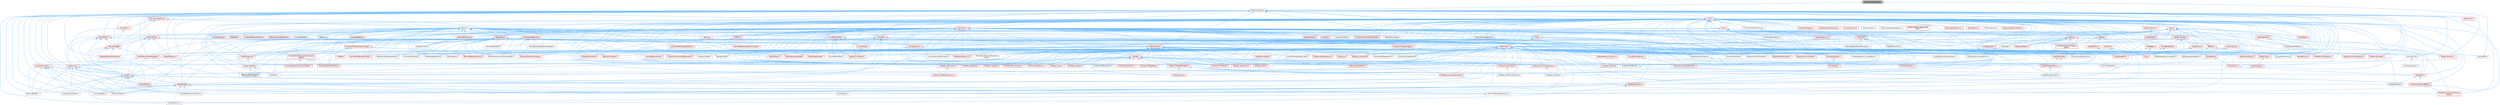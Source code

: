digraph "DelayedAutoRegister.h"
{
 // INTERACTIVE_SVG=YES
 // LATEX_PDF_SIZE
  bgcolor="transparent";
  edge [fontname=Helvetica,fontsize=10,labelfontname=Helvetica,labelfontsize=10];
  node [fontname=Helvetica,fontsize=10,shape=box,height=0.2,width=0.4];
  Node1 [id="Node000001",label="DelayedAutoRegister.h",height=0.2,width=0.4,color="gray40", fillcolor="grey60", style="filled", fontcolor="black",tooltip=" "];
  Node1 -> Node2 [id="edge1_Node000001_Node000002",dir="back",color="steelblue1",style="solid",tooltip=" "];
  Node2 [id="Node000002",label="MemoryLayout.h",height=0.2,width=0.4,color="grey40", fillcolor="white", style="filled",URL="$d7/d66/MemoryLayout_8h.html",tooltip=" "];
  Node2 -> Node3 [id="edge2_Node000002_Node000003",dir="back",color="steelblue1",style="solid",tooltip=" "];
  Node3 [id="Node000003",label="ArchiveCrc32.h",height=0.2,width=0.4,color="grey40", fillcolor="white", style="filled",URL="$d9/dc5/ArchiveCrc32_8h.html",tooltip=" "];
  Node3 -> Node4 [id="edge3_Node000003_Node000004",dir="back",color="steelblue1",style="solid",tooltip=" "];
  Node4 [id="Node000004",label="HLODHashBuilder.h",height=0.2,width=0.4,color="grey40", fillcolor="white", style="filled",URL="$d8/dfd/HLODHashBuilder_8h.html",tooltip=" "];
  Node2 -> Node5 [id="edge4_Node000002_Node000005",dir="back",color="steelblue1",style="solid",tooltip=" "];
  Node5 [id="Node000005",label="BinkShaders.h",height=0.2,width=0.4,color="grey40", fillcolor="white", style="filled",URL="$d8/d97/BinkShaders_8h.html",tooltip=" "];
  Node2 -> Node6 [id="edge5_Node000002_Node000006",dir="back",color="steelblue1",style="solid",tooltip=" "];
  Node6 [id="Node000006",label="BitArray.h",height=0.2,width=0.4,color="grey40", fillcolor="white", style="filled",URL="$d1/de4/BitArray_8h.html",tooltip=" "];
  Node6 -> Node7 [id="edge6_Node000006_Node000007",dir="back",color="steelblue1",style="solid",tooltip=" "];
  Node7 [id="Node000007",label="ABTesting.h",height=0.2,width=0.4,color="grey40", fillcolor="white", style="filled",URL="$d6/dec/ABTesting_8h.html",tooltip=" "];
  Node6 -> Node8 [id="edge7_Node000006_Node000008",dir="back",color="steelblue1",style="solid",tooltip=" "];
  Node8 [id="Node000008",label="BlockedDenseGrid3.h",height=0.2,width=0.4,color="red", fillcolor="#FFF0F0", style="filled",URL="$d1/ddb/BlockedDenseGrid3_8h.html",tooltip=" "];
  Node6 -> Node14 [id="edge8_Node000006_Node000014",dir="back",color="steelblue1",style="solid",tooltip=" "];
  Node14 [id="Node000014",label="CharacterMovementReplication.h",height=0.2,width=0.4,color="red", fillcolor="#FFF0F0", style="filled",URL="$de/dc9/CharacterMovementReplication_8h.html",tooltip=" "];
  Node6 -> Node22 [id="edge9_Node000006_Node000022",dir="back",color="steelblue1",style="solid",tooltip=" "];
  Node22 [id="Node000022",label="Core.h",height=0.2,width=0.4,color="red", fillcolor="#FFF0F0", style="filled",URL="$d6/dd7/Core_8h.html",tooltip=" "];
  Node6 -> Node29 [id="edge10_Node000006_Node000029",dir="back",color="steelblue1",style="solid",tooltip=" "];
  Node29 [id="Node000029",label="CoreMinimal.h",height=0.2,width=0.4,color="red", fillcolor="#FFF0F0", style="filled",URL="$d7/d67/CoreMinimal_8h.html",tooltip=" "];
  Node29 -> Node3 [id="edge11_Node000029_Node000003",dir="back",color="steelblue1",style="solid",tooltip=" "];
  Node29 -> Node1876 [id="edge12_Node000029_Node001876",dir="back",color="steelblue1",style="solid",tooltip=" "];
  Node1876 [id="Node001876",label="AssetTypeActions_SoundBase.h",height=0.2,width=0.4,color="grey40", fillcolor="white", style="filled",URL="$db/d4e/AssetTypeActions__SoundBase_8h.html",tooltip=" "];
  Node29 -> Node5 [id="edge13_Node000029_Node000005",dir="back",color="steelblue1",style="solid",tooltip=" "];
  Node29 -> Node8 [id="edge14_Node000029_Node000008",dir="back",color="steelblue1",style="solid",tooltip=" "];
  Node29 -> Node2418 [id="edge15_Node000029_Node002418",dir="back",color="steelblue1",style="solid",tooltip=" "];
  Node2418 [id="Node002418",label="BlueprintActionMenuItem.h",height=0.2,width=0.4,color="grey40", fillcolor="white", style="filled",URL="$d8/dca/BlueprintActionMenuItem_8h.html",tooltip=" "];
  Node29 -> Node1115 [id="edge16_Node000029_Node001115",dir="back",color="steelblue1",style="solid",tooltip=" "];
  Node1115 [id="Node001115",label="BlueprintConnectionDrawing\lPolicy.h",height=0.2,width=0.4,color="red", fillcolor="#FFF0F0", style="filled",URL="$d2/dfc/BlueprintConnectionDrawingPolicy_8h.html",tooltip=" "];
  Node29 -> Node1187 [id="edge17_Node000029_Node001187",dir="back",color="steelblue1",style="solid",tooltip=" "];
  Node1187 [id="Node001187",label="BlueprintEditor.h",height=0.2,width=0.4,color="red", fillcolor="#FFF0F0", style="filled",URL="$df/d7d/BlueprintEditor_8h.html",tooltip=" "];
  Node1187 -> Node1194 [id="edge18_Node001187_Node001194",dir="back",color="steelblue1",style="solid",tooltip=" "];
  Node1194 [id="Node001194",label="SBlueprintEditorSelected\lDebugObjectWidget.h",height=0.2,width=0.4,color="grey40", fillcolor="white", style="filled",URL="$de/d6c/SBlueprintEditorSelectedDebugObjectWidget_8h.html",tooltip=" "];
  Node1187 -> Node1196 [id="edge19_Node001187_Node001196",dir="back",color="steelblue1",style="solid",tooltip=" "];
  Node1196 [id="Node001196",label="SSCSEditor.h",height=0.2,width=0.4,color="grey40", fillcolor="white", style="filled",URL="$d0/d2e/SSCSEditor_8h.html",tooltip=" "];
  Node29 -> Node2412 [id="edge20_Node000029_Node002412",dir="back",color="steelblue1",style="solid",tooltip=" "];
  Node2412 [id="Node002412",label="BlueprintNodeSpawner.h",height=0.2,width=0.4,color="red", fillcolor="#FFF0F0", style="filled",URL="$d1/de9/BlueprintNodeSpawner_8h.html",tooltip=" "];
  Node29 -> Node14 [id="edge21_Node000029_Node000014",dir="back",color="steelblue1",style="solid",tooltip=" "];
  Node29 -> Node3214 [id="edge22_Node000029_Node003214",dir="back",color="steelblue1",style="solid",tooltip=" "];
  Node3214 [id="Node003214",label="ClearReplacementShaders.h",height=0.2,width=0.4,color="grey40", fillcolor="white", style="filled",URL="$d9/d4e/ClearReplacementShaders_8h.html",tooltip=" "];
  Node29 -> Node1114 [id="edge23_Node000029_Node001114",dir="back",color="steelblue1",style="solid",tooltip=" "];
  Node1114 [id="Node001114",label="ConnectionDrawingPolicy.h",height=0.2,width=0.4,color="red", fillcolor="#FFF0F0", style="filled",URL="$d5/dc8/ConnectionDrawingPolicy_8h.html",tooltip=" "];
  Node1114 -> Node1115 [id="edge24_Node001114_Node001115",dir="back",color="steelblue1",style="solid",tooltip=" "];
  Node29 -> Node22 [id="edge25_Node000029_Node000022",dir="back",color="steelblue1",style="solid",tooltip=" "];
  Node29 -> Node3772 [id="edge26_Node000029_Node003772",dir="back",color="steelblue1",style="solid",tooltip=" "];
  Node3772 [id="Node003772",label="CoreSharedPCH.h",height=0.2,width=0.4,color="red", fillcolor="#FFF0F0", style="filled",URL="$d8/de5/CoreSharedPCH_8h.html",tooltip=" "];
  Node29 -> Node3849 [id="edge27_Node000029_Node003849",dir="back",color="steelblue1",style="solid",tooltip=" "];
  Node3849 [id="Node003849",label="CurveEditorSettings.h",height=0.2,width=0.4,color="red", fillcolor="#FFF0F0", style="filled",URL="$d2/d54/CurveEditorSettings_8h.html",tooltip=" "];
  Node3849 -> Node1021 [id="edge28_Node003849_Node001021",dir="back",color="steelblue1",style="solid",tooltip=" "];
  Node1021 [id="Node001021",label="SInteractiveCurveEditorView.h",height=0.2,width=0.4,color="red", fillcolor="#FFF0F0", style="filled",URL="$d2/dd9/SInteractiveCurveEditorView_8h.html",tooltip=" "];
  Node29 -> Node239 [id="edge29_Node000029_Node000239",dir="back",color="steelblue1",style="solid",tooltip=" "];
  Node239 [id="Node000239",label="DataLayer.h",height=0.2,width=0.4,color="red", fillcolor="#FFF0F0", style="filled",URL="$df/d30/DataLayer_8h.html",tooltip=" "];
  Node29 -> Node3798 [id="edge30_Node000029_Node003798",dir="back",color="steelblue1",style="solid",tooltip=" "];
  Node3798 [id="Node003798",label="EdGraphNode_Comment.h",height=0.2,width=0.4,color="red", fillcolor="#FFF0F0", style="filled",URL="$dd/d88/EdGraphNode__Comment_8h.html",tooltip=" "];
  Node3798 -> Node3799 [id="edge31_Node003798_Node003799",dir="back",color="steelblue1",style="solid",tooltip=" "];
  Node3799 [id="Node003799",label="GraphEditorSettings.h",height=0.2,width=0.4,color="grey40", fillcolor="white", style="filled",URL="$d2/d21/GraphEditorSettings_8h.html",tooltip=" "];
  Node3799 -> Node1114 [id="edge32_Node003799_Node001114",dir="back",color="steelblue1",style="solid",tooltip=" "];
  Node29 -> Node2739 [id="edge33_Node000029_Node002739",dir="back",color="steelblue1",style="solid",tooltip=" "];
  Node2739 [id="Node002739",label="EdGraphSchema_K2.h",height=0.2,width=0.4,color="red", fillcolor="#FFF0F0", style="filled",URL="$d0/dcf/EdGraphSchema__K2_8h.html",tooltip=" "];
  Node29 -> Node1186 [id="edge34_Node000029_Node001186",dir="back",color="steelblue1",style="solid",tooltip=" "];
  Node1186 [id="Node001186",label="FindInBlueprints.h",height=0.2,width=0.4,color="red", fillcolor="#FFF0F0", style="filled",URL="$d0/d27/FindInBlueprints_8h.html",tooltip=" "];
  Node1186 -> Node1187 [id="edge35_Node001186_Node001187",dir="back",color="steelblue1",style="solid",tooltip=" "];
  Node29 -> Node6230 [id="edge36_Node000029_Node006230",dir="back",color="steelblue1",style="solid",tooltip=" "];
  Node6230 [id="Node006230",label="GlobalShader.h",height=0.2,width=0.4,color="red", fillcolor="#FFF0F0", style="filled",URL="$db/de3/GlobalShader_8h.html",tooltip=" "];
  Node6230 -> Node5 [id="edge37_Node006230_Node000005",dir="back",color="steelblue1",style="solid",tooltip=" "];
  Node6230 -> Node3214 [id="edge38_Node006230_Node003214",dir="back",color="steelblue1",style="solid",tooltip=" "];
  Node6230 -> Node6233 [id="edge39_Node006230_Node006233",dir="back",color="steelblue1",style="solid",tooltip=" "];
  Node6233 [id="Node006233",label="CommonRenderResources.h",height=0.2,width=0.4,color="grey40", fillcolor="white", style="filled",URL="$d3/d27/CommonRenderResources_8h.html",tooltip=" "];
  Node6233 -> Node4245 [id="edge40_Node006233_Node004245",dir="back",color="steelblue1",style="solid",tooltip=" "];
  Node4245 [id="Node004245",label="PixelShaderUtils.h",height=0.2,width=0.4,color="grey40", fillcolor="white", style="filled",URL="$d1/dc7/PixelShaderUtils_8h.html",tooltip=" "];
  Node6230 -> Node6234 [id="edge41_Node006230_Node006234",dir="back",color="steelblue1",style="solid",tooltip=" "];
  Node6234 [id="Node006234",label="CopyTextureShaders.h",height=0.2,width=0.4,color="grey40", fillcolor="white", style="filled",URL="$dc/d7f/CopyTextureShaders_8h.html",tooltip=" "];
  Node6230 -> Node6238 [id="edge42_Node006230_Node006238",dir="back",color="steelblue1",style="solid",tooltip=" "];
  Node6238 [id="Node006238",label="OculusShaders.h",height=0.2,width=0.4,color="grey40", fillcolor="white", style="filled",URL="$d5/d66/OculusShaders_8h.html",tooltip=" "];
  Node6230 -> Node6239 [id="edge43_Node006230_Node006239",dir="back",color="steelblue1",style="solid",tooltip=" "];
  Node6239 [id="Node006239",label="OneColorShader.h",height=0.2,width=0.4,color="grey40", fillcolor="white", style="filled",URL="$dc/d2c/OneColorShader_8h.html",tooltip=" "];
  Node6230 -> Node4245 [id="edge44_Node006230_Node004245",dir="back",color="steelblue1",style="solid",tooltip=" "];
  Node6230 -> Node6240 [id="edge45_Node006230_Node006240",dir="back",color="steelblue1",style="solid",tooltip=" "];
  Node6240 [id="Node006240",label="ResolveShader.h",height=0.2,width=0.4,color="grey40", fillcolor="white", style="filled",URL="$d0/d1c/ResolveShader_8h.html",tooltip=" "];
  Node29 -> Node3799 [id="edge46_Node000029_Node003799",dir="back",color="steelblue1",style="solid",tooltip=" "];
  Node29 -> Node6490 [id="edge47_Node000029_Node006490",dir="back",color="steelblue1",style="solid",tooltip=" "];
  Node6490 [id="Node006490",label="IOSInputInterface.h",height=0.2,width=0.4,color="red", fillcolor="#FFF0F0", style="filled",URL="$dd/dd3/IOSInputInterface_8h.html",tooltip=" "];
  Node29 -> Node2258 [id="edge48_Node000029_Node002258",dir="back",color="steelblue1",style="solid",tooltip=" "];
  Node2258 [id="Node002258",label="K2Node.h",height=0.2,width=0.4,color="red", fillcolor="#FFF0F0", style="filled",URL="$d5/d94/K2Node_8h.html",tooltip=" "];
  Node2258 -> Node2273 [id="edge49_Node002258_Node002273",dir="back",color="steelblue1",style="solid",tooltip=" "];
  Node2273 [id="Node002273",label="K2Node_BreakStruct.h",height=0.2,width=0.4,color="red", fillcolor="#FFF0F0", style="filled",URL="$df/d93/K2Node__BreakStruct_8h.html",tooltip=" "];
  Node2258 -> Node2274 [id="edge50_Node002258_Node002274",dir="back",color="steelblue1",style="solid",tooltip=" "];
  Node2274 [id="Node002274",label="K2Node_CallFunction.h",height=0.2,width=0.4,color="red", fillcolor="#FFF0F0", style="filled",URL="$d5/d5f/K2Node__CallFunction_8h.html",tooltip=" "];
  Node2274 -> Node2282 [id="edge51_Node002274_Node002282",dir="back",color="steelblue1",style="solid",tooltip=" "];
  Node2282 [id="Node002282",label="K2Node_CallParentFunction.h",height=0.2,width=0.4,color="red", fillcolor="#FFF0F0", style="filled",URL="$df/d77/K2Node__CallParentFunction_8h.html",tooltip=" "];
  Node2258 -> Node2292 [id="edge52_Node002258_Node002292",dir="back",color="steelblue1",style="solid",tooltip=" "];
  Node2292 [id="Node002292",label="K2Node_ClassDynamicCast.h",height=0.2,width=0.4,color="grey40", fillcolor="white", style="filled",URL="$d1/d23/K2Node__ClassDynamicCast_8h.html",tooltip=" "];
  Node2258 -> Node2301 [id="edge53_Node002258_Node002301",dir="back",color="steelblue1",style="solid",tooltip=" "];
  Node2301 [id="Node002301",label="K2Node_DelegateSet.h",height=0.2,width=0.4,color="red", fillcolor="#FFF0F0", style="filled",URL="$d0/d7b/K2Node__DelegateSet_8h.html",tooltip=" "];
  Node2258 -> Node2303 [id="edge54_Node002258_Node002303",dir="back",color="steelblue1",style="solid",tooltip=" "];
  Node2303 [id="Node002303",label="K2Node_DynamicCast.h",height=0.2,width=0.4,color="red", fillcolor="#FFF0F0", style="filled",URL="$dc/d1c/K2Node__DynamicCast_8h.html",tooltip=" "];
  Node2303 -> Node2292 [id="edge55_Node002303_Node002292",dir="back",color="steelblue1",style="solid",tooltip=" "];
  Node2258 -> Node2305 [id="edge56_Node002258_Node002305",dir="back",color="steelblue1",style="solid",tooltip=" "];
  Node2305 [id="Node002305",label="K2Node_EditablePinBase.h",height=0.2,width=0.4,color="red", fillcolor="#FFF0F0", style="filled",URL="$dd/d63/K2Node__EditablePinBase_8h.html",tooltip=" "];
  Node2305 -> Node2307 [id="edge57_Node002305_Node002307",dir="back",color="steelblue1",style="solid",tooltip=" "];
  Node2307 [id="Node002307",label="K2Node_Event.h",height=0.2,width=0.4,color="red", fillcolor="#FFF0F0", style="filled",URL="$dd/d9e/K2Node__Event_8h.html",tooltip=" "];
  Node2305 -> Node2322 [id="edge58_Node002305_Node002322",dir="back",color="steelblue1",style="solid",tooltip=" "];
  Node2322 [id="Node002322",label="K2Node_FunctionTerminator.h",height=0.2,width=0.4,color="red", fillcolor="#FFF0F0", style="filled",URL="$df/d4a/K2Node__FunctionTerminator_8h.html",tooltip=" "];
  Node2258 -> Node2331 [id="edge59_Node002258_Node002331",dir="back",color="steelblue1",style="solid",tooltip=" "];
  Node2331 [id="Node002331",label="K2Node_ExecutionSequence.h",height=0.2,width=0.4,color="red", fillcolor="#FFF0F0", style="filled",URL="$da/d97/K2Node__ExecutionSequence_8h.html",tooltip=" "];
  Node2331 -> Node2332 [id="edge60_Node002331_Node002332",dir="back",color="steelblue1",style="solid",tooltip=" "];
  Node2332 [id="Node002332",label="K2Node_MultiGate.h",height=0.2,width=0.4,color="grey40", fillcolor="white", style="filled",URL="$d6/da1/K2Node__MultiGate_8h.html",tooltip=" "];
  Node2258 -> Node2343 [id="edge61_Node002258_Node002343",dir="back",color="steelblue1",style="solid",tooltip=" "];
  Node2343 [id="Node002343",label="K2Node_GetSubsystem.h",height=0.2,width=0.4,color="grey40", fillcolor="white", style="filled",URL="$d6/d44/K2Node__GetSubsystem_8h.html",tooltip=" "];
  Node2258 -> Node2344 [id="edge62_Node002258_Node002344",dir="back",color="steelblue1",style="solid",tooltip=" "];
  Node2344 [id="Node002344",label="K2Node_IfThenElse.h",height=0.2,width=0.4,color="red", fillcolor="#FFF0F0", style="filled",URL="$d7/d43/K2Node__IfThenElse_8h.html",tooltip=" "];
  Node2258 -> Node2345 [id="edge63_Node002258_Node002345",dir="back",color="steelblue1",style="solid",tooltip=" "];
  Node2345 [id="Node002345",label="K2Node_InputAction.h",height=0.2,width=0.4,color="red", fillcolor="#FFF0F0", style="filled",URL="$d7/d16/K2Node__InputAction_8h.html",tooltip=" "];
  Node2258 -> Node2346 [id="edge64_Node002258_Node002346",dir="back",color="steelblue1",style="solid",tooltip=" "];
  Node2346 [id="Node002346",label="K2Node_InputKey.h",height=0.2,width=0.4,color="red", fillcolor="#FFF0F0", style="filled",URL="$d2/dd5/K2Node__InputKey_8h.html",tooltip=" "];
  Node2258 -> Node2347 [id="edge65_Node002258_Node002347",dir="back",color="steelblue1",style="solid",tooltip=" "];
  Node2347 [id="Node002347",label="K2Node_InputTouch.h",height=0.2,width=0.4,color="red", fillcolor="#FFF0F0", style="filled",URL="$d4/d0f/K2Node__InputTouch_8h.html",tooltip=" "];
  Node2258 -> Node2349 [id="edge66_Node002258_Node002349",dir="back",color="steelblue1",style="solid",tooltip=" "];
  Node2349 [id="Node002349",label="K2Node_Literal.h",height=0.2,width=0.4,color="red", fillcolor="#FFF0F0", style="filled",URL="$da/d6c/K2Node__Literal_8h.html",tooltip=" "];
  Node2258 -> Node2327 [id="edge67_Node002258_Node002327",dir="back",color="steelblue1",style="solid",tooltip=" "];
  Node2327 [id="Node002327",label="K2Node_MacroInstance.h",height=0.2,width=0.4,color="red", fillcolor="#FFF0F0", style="filled",URL="$d1/d45/K2Node__MacroInstance_8h.html",tooltip=" "];
  Node2258 -> Node2355 [id="edge68_Node002258_Node002355",dir="back",color="steelblue1",style="solid",tooltip=" "];
  Node2355 [id="Node002355",label="K2Node_MakeStruct.h",height=0.2,width=0.4,color="red", fillcolor="#FFF0F0", style="filled",URL="$de/de5/K2Node__MakeStruct_8h.html",tooltip=" "];
  Node2258 -> Node2364 [id="edge69_Node002258_Node002364",dir="back",color="steelblue1",style="solid",tooltip=" "];
  Node2364 [id="Node002364",label="K2Node_SpawnActor.h",height=0.2,width=0.4,color="red", fillcolor="#FFF0F0", style="filled",URL="$df/dd1/K2Node__SpawnActor_8h.html",tooltip=" "];
  Node2258 -> Node2368 [id="edge70_Node002258_Node002368",dir="back",color="steelblue1",style="solid",tooltip=" "];
  Node2368 [id="Node002368",label="K2Node_Switch.h",height=0.2,width=0.4,color="red", fillcolor="#FFF0F0", style="filled",URL="$dc/d1a/K2Node__Switch_8h.html",tooltip=" "];
  Node2258 -> Node2375 [id="edge71_Node002258_Node002375",dir="back",color="steelblue1",style="solid",tooltip=" "];
  Node2375 [id="Node002375",label="K2Node_Timeline.h",height=0.2,width=0.4,color="red", fillcolor="#FFF0F0", style="filled",URL="$dd/dd4/K2Node__Timeline_8h.html",tooltip=" "];
  Node2258 -> Node2378 [id="edge72_Node002258_Node002378",dir="back",color="steelblue1",style="solid",tooltip=" "];
  Node2378 [id="Node002378",label="K2Node_Variable.h",height=0.2,width=0.4,color="red", fillcolor="#FFF0F0", style="filled",URL="$d7/dbe/K2Node__Variable_8h.html",tooltip=" "];
  Node29 -> Node2273 [id="edge73_Node000029_Node002273",dir="back",color="steelblue1",style="solid",tooltip=" "];
  Node29 -> Node2274 [id="edge74_Node000029_Node002274",dir="back",color="steelblue1",style="solid",tooltip=" "];
  Node29 -> Node2282 [id="edge75_Node000029_Node002282",dir="back",color="steelblue1",style="solid",tooltip=" "];
  Node29 -> Node2292 [id="edge76_Node000029_Node002292",dir="back",color="steelblue1",style="solid",tooltip=" "];
  Node29 -> Node2325 [id="edge77_Node000029_Node002325",dir="back",color="steelblue1",style="solid",tooltip=" "];
  Node2325 [id="Node002325",label="K2Node_Composite.h",height=0.2,width=0.4,color="red", fillcolor="#FFF0F0", style="filled",URL="$d9/d9a/K2Node__Composite_8h.html",tooltip=" "];
  Node29 -> Node2301 [id="edge78_Node000029_Node002301",dir="back",color="steelblue1",style="solid",tooltip=" "];
  Node29 -> Node2303 [id="edge79_Node000029_Node002303",dir="back",color="steelblue1",style="solid",tooltip=" "];
  Node29 -> Node2305 [id="edge80_Node000029_Node002305",dir="back",color="steelblue1",style="solid",tooltip=" "];
  Node29 -> Node2307 [id="edge81_Node000029_Node002307",dir="back",color="steelblue1",style="solid",tooltip=" "];
  Node29 -> Node2331 [id="edge82_Node000029_Node002331",dir="back",color="steelblue1",style="solid",tooltip=" "];
  Node29 -> Node2322 [id="edge83_Node000029_Node002322",dir="back",color="steelblue1",style="solid",tooltip=" "];
  Node29 -> Node2344 [id="edge84_Node000029_Node002344",dir="back",color="steelblue1",style="solid",tooltip=" "];
  Node29 -> Node2345 [id="edge85_Node000029_Node002345",dir="back",color="steelblue1",style="solid",tooltip=" "];
  Node29 -> Node2346 [id="edge86_Node000029_Node002346",dir="back",color="steelblue1",style="solid",tooltip=" "];
  Node29 -> Node2347 [id="edge87_Node000029_Node002347",dir="back",color="steelblue1",style="solid",tooltip=" "];
  Node29 -> Node2349 [id="edge88_Node000029_Node002349",dir="back",color="steelblue1",style="solid",tooltip=" "];
  Node29 -> Node2327 [id="edge89_Node000029_Node002327",dir="back",color="steelblue1",style="solid",tooltip=" "];
  Node29 -> Node2355 [id="edge90_Node000029_Node002355",dir="back",color="steelblue1",style="solid",tooltip=" "];
  Node29 -> Node2332 [id="edge91_Node000029_Node002332",dir="back",color="steelblue1",style="solid",tooltip=" "];
  Node29 -> Node2364 [id="edge92_Node000029_Node002364",dir="back",color="steelblue1",style="solid",tooltip=" "];
  Node29 -> Node2368 [id="edge93_Node000029_Node002368",dir="back",color="steelblue1",style="solid",tooltip=" "];
  Node29 -> Node2375 [id="edge94_Node000029_Node002375",dir="back",color="steelblue1",style="solid",tooltip=" "];
  Node29 -> Node2378 [id="edge95_Node000029_Node002378",dir="back",color="steelblue1",style="solid",tooltip=" "];
  Node29 -> Node5022 [id="edge96_Node000029_Node005022",dir="back",color="steelblue1",style="solid",tooltip=" "];
  Node5022 [id="Node005022",label="LocalFogVolumeComponent.h",height=0.2,width=0.4,color="grey40", fillcolor="white", style="filled",URL="$d2/d4f/LocalFogVolumeComponent_8h.html",tooltip=" "];
  Node29 -> Node6625 [id="edge97_Node000029_Node006625",dir="back",color="steelblue1",style="solid",tooltip=" "];
  Node6625 [id="Node006625",label="LocalFogVolumeSceneProxy.h",height=0.2,width=0.4,color="grey40", fillcolor="white", style="filled",URL="$d2/df5/LocalFogVolumeSceneProxy_8h.html",tooltip=" "];
  Node29 -> Node5669 [id="edge98_Node000029_Node005669",dir="back",color="steelblue1",style="solid",tooltip=" "];
  Node5669 [id="Node005669",label="MaterialTypes.h",height=0.2,width=0.4,color="red", fillcolor="#FFF0F0", style="filled",URL="$dc/d31/MaterialTypes_8h.html",tooltip=" "];
  Node29 -> Node1944 [id="edge99_Node000029_Node001944",dir="back",color="steelblue1",style="solid",tooltip=" "];
  Node1944 [id="Node001944",label="MeshElementContainer.h",height=0.2,width=0.4,color="grey40", fillcolor="white", style="filled",URL="$d1/dfa/MeshElementContainer_8h.html",tooltip=" "];
  Node1944 -> Node1928 [id="edge100_Node001944_Node001928",dir="back",color="steelblue1",style="solid",tooltip=" "];
  Node1928 [id="Node001928",label="MeshDescription.h",height=0.2,width=0.4,color="red", fillcolor="#FFF0F0", style="filled",URL="$d5/d91/MeshDescription_8h.html",tooltip=" "];
  Node29 -> Node2544 [id="edge101_Node000029_Node002544",dir="back",color="steelblue1",style="solid",tooltip=" "];
  Node2544 [id="Node002544",label="MovieScene.h",height=0.2,width=0.4,color="red", fillcolor="#FFF0F0", style="filled",URL="$df/da9/MovieScene_8h.html",tooltip=" "];
  Node29 -> Node4776 [id="edge102_Node000029_Node004776",dir="back",color="steelblue1",style="solid",tooltip=" "];
  Node4776 [id="Node004776",label="MovieSceneFadeSection.h",height=0.2,width=0.4,color="grey40", fillcolor="white", style="filled",URL="$d8/db8/MovieSceneFadeSection_8h.html",tooltip=" "];
  Node29 -> Node6812 [id="edge103_Node000029_Node006812",dir="back",color="steelblue1",style="solid",tooltip=" "];
  Node6812 [id="Node006812",label="MovieSceneFolder.h",height=0.2,width=0.4,color="grey40", fillcolor="white", style="filled",URL="$d0/d88/MovieSceneFolder_8h.html",tooltip=" "];
  Node29 -> Node3341 [id="edge104_Node000029_Node003341",dir="back",color="steelblue1",style="solid",tooltip=" "];
  Node3341 [id="Node003341",label="MovieSceneParticleParameter\lTrack.h",height=0.2,width=0.4,color="grey40", fillcolor="white", style="filled",URL="$d2/d09/MovieSceneParticleParameterTrack_8h.html",tooltip=" "];
  Node29 -> Node5548 [id="edge105_Node000029_Node005548",dir="back",color="steelblue1",style="solid",tooltip=" "];
  Node5548 [id="Node005548",label="MovieSceneTrack.h",height=0.2,width=0.4,color="red", fillcolor="#FFF0F0", style="filled",URL="$d6/db2/MovieSceneTrack_8h.html",tooltip=" "];
  Node5548 -> Node2544 [id="edge106_Node005548_Node002544",dir="back",color="steelblue1",style="solid",tooltip=" "];
  Node29 -> Node5743 [id="edge107_Node000029_Node005743",dir="back",color="steelblue1",style="solid",tooltip=" "];
  Node5743 [id="Node005743",label="NetworkProfiler.h",height=0.2,width=0.4,color="grey40", fillcolor="white", style="filled",URL="$d4/d40/NetworkProfiler_8h.html",tooltip=" "];
  Node29 -> Node6238 [id="edge108_Node000029_Node006238",dir="back",color="steelblue1",style="solid",tooltip=" "];
  Node29 -> Node6239 [id="edge109_Node000029_Node006239",dir="back",color="steelblue1",style="solid",tooltip=" "];
  Node29 -> Node6890 [id="edge110_Node000029_Node006890",dir="back",color="steelblue1",style="solid",tooltip=" "];
  Node6890 [id="Node006890",label="PackedNormal.h",height=0.2,width=0.4,color="red", fillcolor="#FFF0F0", style="filled",URL="$d0/d7d/PackedNormal_8h.html",tooltip=" "];
  Node29 -> Node6900 [id="edge111_Node000029_Node006900",dir="back",color="steelblue1",style="solid",tooltip=" "];
  Node6900 [id="Node006900",label="PerPlatformProperties.h",height=0.2,width=0.4,color="red", fillcolor="#FFF0F0", style="filled",URL="$df/d71/CoreUObject_2Public_2UObject_2PerPlatformProperties_8h.html",tooltip=" "];
  Node29 -> Node6906 [id="edge112_Node000029_Node006906",dir="back",color="steelblue1",style="solid",tooltip=" "];
  Node6906 [id="Node006906",label="PerQualityLevelProperties.h",height=0.2,width=0.4,color="red", fillcolor="#FFF0F0", style="filled",URL="$d6/dcd/PerQualityLevelProperties_8h.html",tooltip=" "];
  Node29 -> Node3378 [id="edge113_Node000029_Node003378",dir="back",color="steelblue1",style="solid",tooltip=" "];
  Node3378 [id="Node003378",label="PhysicsAssetRenderUtils.h",height=0.2,width=0.4,color="grey40", fillcolor="white", style="filled",URL="$d2/dee/PhysicsAssetRenderUtils_8h.html",tooltip=" "];
  Node29 -> Node6961 [id="edge114_Node000029_Node006961",dir="back",color="steelblue1",style="solid",tooltip=" "];
  Node6961 [id="Node006961",label="PreLoadFile.h",height=0.2,width=0.4,color="grey40", fillcolor="white", style="filled",URL="$d5/dd2/PreLoadFile_8h.html",tooltip=" "];
  Node29 -> Node6996 [id="edge115_Node000029_Node006996",dir="back",color="steelblue1",style="solid",tooltip=" "];
  Node6996 [id="Node006996",label="RenderTransform.h",height=0.2,width=0.4,color="red", fillcolor="#FFF0F0", style="filled",URL="$d7/d9f/RenderTransform_8h.html",tooltip=" "];
  Node29 -> Node6289 [id="edge116_Node000029_Node006289",dir="back",color="steelblue1",style="solid",tooltip=" "];
  Node6289 [id="Node006289",label="RenderingThread.h",height=0.2,width=0.4,color="red", fillcolor="#FFF0F0", style="filled",URL="$dc/df7/RenderingThread_8h.html",tooltip=" "];
  Node29 -> Node6240 [id="edge117_Node000029_Node006240",dir="back",color="steelblue1",style="solid",tooltip=" "];
  Node29 -> Node2616 [id="edge118_Node000029_Node002616",dir="back",color="steelblue1",style="solid",tooltip=" "];
  Node2616 [id="Node002616",label="RigVMActionMenuItem.h",height=0.2,width=0.4,color="red", fillcolor="#FFF0F0", style="filled",URL="$d1/d5f/RigVMActionMenuItem_8h.html",tooltip=" "];
  Node29 -> Node2666 [id="edge119_Node000029_Node002666",dir="back",color="steelblue1",style="solid",tooltip=" "];
  Node2666 [id="Node002666",label="RigVMDispatchFactory.h",height=0.2,width=0.4,color="red", fillcolor="#FFF0F0", style="filled",URL="$de/d6b/RigVMDispatchFactory_8h.html",tooltip=" "];
  Node2666 -> Node2654 [id="edge120_Node002666_Node002654",dir="back",color="steelblue1",style="solid",tooltip=" "];
  Node2654 [id="Node002654",label="RigVMDispatchNode.h",height=0.2,width=0.4,color="grey40", fillcolor="white", style="filled",URL="$dc/d91/RigVMDispatchNode_8h.html",tooltip=" "];
  Node29 -> Node2732 [id="edge121_Node000029_Node002732",dir="back",color="steelblue1",style="solid",tooltip=" "];
  Node2732 [id="Node002732",label="RigVMTemplate.h",height=0.2,width=0.4,color="red", fillcolor="#FFF0F0", style="filled",URL="$d8/dbc/RigVMTemplate_8h.html",tooltip=" "];
  Node2732 -> Node2666 [id="edge122_Node002732_Node002666",dir="back",color="steelblue1",style="solid",tooltip=" "];
  Node2732 -> Node2654 [id="edge123_Node002732_Node002654",dir="back",color="steelblue1",style="solid",tooltip=" "];
  Node29 -> Node1252 [id="edge124_Node000029_Node001252",dir="back",color="steelblue1",style="solid",tooltip=" "];
  Node1252 [id="Node001252",label="SBlueprintDiff.h",height=0.2,width=0.4,color="grey40", fillcolor="white", style="filled",URL="$de/d6d/SBlueprintDiff_8h.html",tooltip=" "];
  Node29 -> Node1034 [id="edge125_Node000029_Node001034",dir="back",color="steelblue1",style="solid",tooltip=" "];
  Node1034 [id="Node001034",label="SBlueprintNamespaceEntry.h",height=0.2,width=0.4,color="grey40", fillcolor="white", style="filled",URL="$d4/d22/SBlueprintNamespaceEntry_8h.html",tooltip=" "];
  Node29 -> Node1259 [id="edge126_Node000029_Node001259",dir="back",color="steelblue1",style="solid",tooltip=" "];
  Node1259 [id="Node001259",label="SCSVImportOptions.h",height=0.2,width=0.4,color="grey40", fillcolor="white", style="filled",URL="$d7/dfe/SCSVImportOptions_8h.html",tooltip=" "];
  Node29 -> Node1397 [id="edge127_Node000029_Node001397",dir="back",color="steelblue1",style="solid",tooltip=" "];
  Node1397 [id="Node001397",label="SCommentBubble.h",height=0.2,width=0.4,color="grey40", fillcolor="white", style="filled",URL="$d9/d84/SCommentBubble_8h.html",tooltip=" "];
  Node29 -> Node1273 [id="edge128_Node000029_Node001273",dir="back",color="steelblue1",style="solid",tooltip=" "];
  Node1273 [id="Node001273",label="SFilterableObjectList.h",height=0.2,width=0.4,color="grey40", fillcolor="white", style="filled",URL="$dc/de4/SFilterableObjectList_8h.html",tooltip=" "];
  Node29 -> Node1274 [id="edge129_Node000029_Node001274",dir="back",color="steelblue1",style="solid",tooltip=" "];
  Node1274 [id="Node001274",label="SGraphActionMenu.h",height=0.2,width=0.4,color="red", fillcolor="#FFF0F0", style="filled",URL="$d0/d9a/SGraphActionMenu_8h.html",tooltip=" "];
  Node29 -> Node1095 [id="edge130_Node000029_Node001095",dir="back",color="steelblue1",style="solid",tooltip=" "];
  Node1095 [id="Node001095",label="SGraphNode.h",height=0.2,width=0.4,color="red", fillcolor="#FFF0F0", style="filled",URL="$d2/d30/SGraphNode_8h.html",tooltip=" "];
  Node1095 -> Node1113 [id="edge131_Node001095_Node001113",dir="back",color="steelblue1",style="solid",tooltip=" "];
  Node1113 [id="Node001113",label="SGraphPin.h",height=0.2,width=0.4,color="red", fillcolor="#FFF0F0", style="filled",URL="$d1/dd1/SGraphPin_8h.html",tooltip=" "];
  Node1113 -> Node1114 [id="edge132_Node001113_Node001114",dir="back",color="steelblue1",style="solid",tooltip=" "];
  Node1113 -> Node1122 [id="edge133_Node001113_Node001122",dir="back",color="steelblue1",style="solid",tooltip=" "];
  Node1122 [id="Node001122",label="SGraphPinColor.h",height=0.2,width=0.4,color="grey40", fillcolor="white", style="filled",URL="$dd/d8d/SGraphPinColor_8h.html",tooltip=" "];
  Node29 -> Node1111 [id="edge134_Node000029_Node001111",dir="back",color="steelblue1",style="solid",tooltip=" "];
  Node1111 [id="Node001111",label="SGraphNodeDocumentation.h",height=0.2,width=0.4,color="grey40", fillcolor="white", style="filled",URL="$de/d42/SGraphNodeDocumentation_8h.html",tooltip=" "];
  Node29 -> Node1113 [id="edge135_Node000029_Node001113",dir="back",color="steelblue1",style="solid",tooltip=" "];
  Node29 -> Node1122 [id="edge136_Node000029_Node001122",dir="back",color="steelblue1",style="solid",tooltip=" "];
  Node29 -> Node1714 [id="edge137_Node000029_Node001714",dir="back",color="steelblue1",style="solid",tooltip=" "];
  Node1714 [id="Node001714",label="SKeyNavigationButtons.h",height=0.2,width=0.4,color="grey40", fillcolor="white", style="filled",URL="$d4/dfa/SKeyNavigationButtons_8h.html",tooltip=" "];
  Node29 -> Node1070 [id="edge138_Node000029_Node001070",dir="back",color="steelblue1",style="solid",tooltip=" "];
  Node1070 [id="Node001070",label="SKeySelector.h",height=0.2,width=0.4,color="grey40", fillcolor="white", style="filled",URL="$de/d62/SKeySelector_8h.html",tooltip=" "];
  Node29 -> Node1280 [id="edge139_Node000029_Node001280",dir="back",color="steelblue1",style="solid",tooltip=" "];
  Node1280 [id="Node001280",label="SKismetDebugTreeView.h",height=0.2,width=0.4,color="red", fillcolor="#FFF0F0", style="filled",URL="$dc/df5/SKismetDebugTreeView_8h.html",tooltip=" "];
  Node29 -> Node1261 [id="edge140_Node000029_Node001261",dir="back",color="steelblue1",style="solid",tooltip=" "];
  Node1261 [id="Node001261",label="SNameComboBox.h",height=0.2,width=0.4,color="red", fillcolor="#FFF0F0", style="filled",URL="$d8/d4b/SNameComboBox_8h.html",tooltip=" "];
  Node29 -> Node1395 [id="edge141_Node000029_Node001395",dir="back",color="steelblue1",style="solid",tooltip=" "];
  Node1395 [id="Node001395",label="SNodePanel.h",height=0.2,width=0.4,color="red", fillcolor="#FFF0F0", style="filled",URL="$da/db1/SNodePanel_8h.html",tooltip=" "];
  Node1395 -> Node1397 [id="edge142_Node001395_Node001397",dir="back",color="steelblue1",style="solid",tooltip=" "];
  Node1395 -> Node1095 [id="edge143_Node001395_Node001095",dir="back",color="steelblue1",style="solid",tooltip=" "];
  Node29 -> Node1196 [id="edge144_Node000029_Node001196",dir="back",color="steelblue1",style="solid",tooltip=" "];
  Node29 -> Node6350 [id="edge145_Node000029_Node006350",dir="back",color="steelblue1",style="solid",tooltip=" "];
  Node6350 [id="Node006350",label="Shader.h",height=0.2,width=0.4,color="red", fillcolor="#FFF0F0", style="filled",URL="$d2/dac/Shader_8h.html",tooltip=" "];
  Node6350 -> Node5 [id="edge146_Node006350_Node000005",dir="back",color="steelblue1",style="solid",tooltip=" "];
  Node6350 -> Node3214 [id="edge147_Node006350_Node003214",dir="back",color="steelblue1",style="solid",tooltip=" "];
  Node6350 -> Node6233 [id="edge148_Node006350_Node006233",dir="back",color="steelblue1",style="solid",tooltip=" "];
  Node6350 -> Node6234 [id="edge149_Node006350_Node006234",dir="back",color="steelblue1",style="solid",tooltip=" "];
  Node6350 -> Node6230 [id="edge150_Node006350_Node006230",dir="back",color="steelblue1",style="solid",tooltip=" "];
  Node6350 -> Node6238 [id="edge151_Node006350_Node006238",dir="back",color="steelblue1",style="solid",tooltip=" "];
  Node6350 -> Node6239 [id="edge152_Node006350_Node006239",dir="back",color="steelblue1",style="solid",tooltip=" "];
  Node6350 -> Node4245 [id="edge153_Node006350_Node004245",dir="back",color="steelblue1",style="solid",tooltip=" "];
  Node6350 -> Node4250 [id="edge154_Node006350_Node004250",dir="back",color="steelblue1",style="solid",tooltip=" "];
  Node4250 [id="Node004250",label="RenderGraphUtils.h",height=0.2,width=0.4,color="red", fillcolor="#FFF0F0", style="filled",URL="$d6/d45/RenderGraphUtils_8h.html",tooltip=" "];
  Node4250 -> Node3214 [id="edge155_Node004250_Node003214",dir="back",color="steelblue1",style="solid",tooltip=" "];
  Node4250 -> Node4245 [id="edge156_Node004250_Node004245",dir="back",color="steelblue1",style="solid",tooltip=" "];
  Node6350 -> Node6240 [id="edge157_Node006350_Node006240",dir="back",color="steelblue1",style="solid",tooltip=" "];
  Node6350 -> Node6354 [id="edge158_Node006350_Node006354",dir="back",color="steelblue1",style="solid",tooltip=" "];
  Node6354 [id="Node006354",label="VertexFactory.h",height=0.2,width=0.4,color="red", fillcolor="#FFF0F0", style="filled",URL="$d8/dc4/VertexFactory_8h.html",tooltip=" "];
  Node29 -> Node6349 [id="edge159_Node000029_Node006349",dir="back",color="steelblue1",style="solid",tooltip=" "];
  Node6349 [id="Node006349",label="ShaderCore.h",height=0.2,width=0.4,color="red", fillcolor="#FFF0F0", style="filled",URL="$d2/dc9/ShaderCore_8h.html",tooltip=" "];
  Node6349 -> Node3214 [id="edge160_Node006349_Node003214",dir="back",color="steelblue1",style="solid",tooltip=" "];
  Node6349 -> Node6234 [id="edge161_Node006349_Node006234",dir="back",color="steelblue1",style="solid",tooltip=" "];
  Node6349 -> Node6239 [id="edge162_Node006349_Node006239",dir="back",color="steelblue1",style="solid",tooltip=" "];
  Node6349 -> Node6240 [id="edge163_Node006349_Node006240",dir="back",color="steelblue1",style="solid",tooltip=" "];
  Node6349 -> Node6350 [id="edge164_Node006349_Node006350",dir="back",color="steelblue1",style="solid",tooltip=" "];
  Node6349 -> Node6354 [id="edge165_Node006349_Node006354",dir="back",color="steelblue1",style="solid",tooltip=" "];
  Node29 -> Node7053 [id="edge166_Node000029_Node007053",dir="back",color="steelblue1",style="solid",tooltip=" "];
  Node7053 [id="Node007053",label="ShaderMaterial.h",height=0.2,width=0.4,color="red", fillcolor="#FFF0F0", style="filled",URL="$dd/d81/ShaderMaterial_8h.html",tooltip=" "];
  Node29 -> Node7054 [id="edge167_Node000029_Node007054",dir="back",color="steelblue1",style="solid",tooltip=" "];
  Node7054 [id="Node007054",label="ShaderParameterMetadata.h",height=0.2,width=0.4,color="red", fillcolor="#FFF0F0", style="filled",URL="$d6/df9/ShaderParameterMetadata_8h.html",tooltip=" "];
  Node7054 -> Node5 [id="edge168_Node007054_Node000005",dir="back",color="steelblue1",style="solid",tooltip=" "];
  Node7054 -> Node6350 [id="edge169_Node007054_Node006350",dir="back",color="steelblue1",style="solid",tooltip=" "];
  Node7054 -> Node6349 [id="edge170_Node007054_Node006349",dir="back",color="steelblue1",style="solid",tooltip=" "];
  Node29 -> Node7055 [id="edge171_Node000029_Node007055",dir="back",color="steelblue1",style="solid",tooltip=" "];
  Node7055 [id="Node007055",label="ShaderParameters.h",height=0.2,width=0.4,color="red", fillcolor="#FFF0F0", style="filled",URL="$d5/d63/ShaderParameters_8h.html",tooltip=" "];
  Node7055 -> Node3214 [id="edge172_Node007055_Node003214",dir="back",color="steelblue1",style="solid",tooltip=" "];
  Node7055 -> Node6234 [id="edge173_Node007055_Node006234",dir="back",color="steelblue1",style="solid",tooltip=" "];
  Node7055 -> Node6238 [id="edge174_Node007055_Node006238",dir="back",color="steelblue1",style="solid",tooltip=" "];
  Node7055 -> Node6239 [id="edge175_Node007055_Node006239",dir="back",color="steelblue1",style="solid",tooltip=" "];
  Node7055 -> Node6240 [id="edge176_Node007055_Node006240",dir="back",color="steelblue1",style="solid",tooltip=" "];
  Node7055 -> Node6350 [id="edge177_Node007055_Node006350",dir="back",color="steelblue1",style="solid",tooltip=" "];
  Node29 -> Node5755 [id="edge178_Node000029_Node005755",dir="back",color="steelblue1",style="solid",tooltip=" "];
  Node5755 [id="Node005755",label="ShaderTypes.h",height=0.2,width=0.4,color="red", fillcolor="#FFF0F0", style="filled",URL="$d6/dca/ShaderTypes_8h.html",tooltip=" "];
  Node5755 -> Node5669 [id="edge179_Node005755_Node005669",dir="back",color="steelblue1",style="solid",tooltip=" "];
  Node29 -> Node4460 [id="edge180_Node000029_Node004460",dir="back",color="steelblue1",style="solid",tooltip=" "];
  Node4460 [id="Node004460",label="SoundClassGraphNode.h",height=0.2,width=0.4,color="grey40", fillcolor="white", style="filled",URL="$d1/d0f/SoundClassGraphNode_8h.html",tooltip=" "];
  Node29 -> Node3802 [id="edge181_Node000029_Node003802",dir="back",color="steelblue1",style="solid",tooltip=" "];
  Node3802 [id="Node003802",label="SoundClassGraphSchema.h",height=0.2,width=0.4,color="grey40", fillcolor="white", style="filled",URL="$d8/d8d/SoundClassGraphSchema_8h.html",tooltip=" "];
  Node29 -> Node4463 [id="edge182_Node000029_Node004463",dir="back",color="steelblue1",style="solid",tooltip=" "];
  Node4463 [id="Node004463",label="SoundCueGraphNode_Root.h",height=0.2,width=0.4,color="grey40", fillcolor="white", style="filled",URL="$dc/dc7/SoundCueGraphNode__Root_8h.html",tooltip=" "];
  Node29 -> Node4430 [id="edge183_Node000029_Node004430",dir="back",color="steelblue1",style="solid",tooltip=" "];
  Node4430 [id="Node004430",label="SparseDynamicOctree3.h",height=0.2,width=0.4,color="red", fillcolor="#FFF0F0", style="filled",URL="$df/d29/SparseDynamicOctree3_8h.html",tooltip=" "];
  Node29 -> Node6354 [id="edge184_Node000029_Node006354",dir="back",color="steelblue1",style="solid",tooltip=" "];
  Node29 -> Node7328 [id="edge185_Node000029_Node007328",dir="back",color="steelblue1",style="solid",tooltip=" "];
  Node7328 [id="Node007328",label="WeightedRandomSampler.h",height=0.2,width=0.4,color="red", fillcolor="#FFF0F0", style="filled",URL="$d4/dc7/WeightedRandomSampler_8h.html",tooltip=" "];
  Node6 -> Node4853 [id="edge186_Node000006_Node004853",dir="back",color="steelblue1",style="solid",tooltip=" "];
  Node4853 [id="Node004853",label="CoreNet.h",height=0.2,width=0.4,color="red", fillcolor="#FFF0F0", style="filled",URL="$da/d1a/CoreNet_8h.html",tooltip=" "];
  Node6 -> Node3772 [id="edge187_Node000006_Node003772",dir="back",color="steelblue1",style="solid",tooltip=" "];
  Node6 -> Node5828 [id="edge188_Node000006_Node005828",dir="back",color="steelblue1",style="solid",tooltip=" "];
  Node5828 [id="Node005828",label="CurveEditorTypes.h",height=0.2,width=0.4,color="red", fillcolor="#FFF0F0", style="filled",URL="$d8/d5c/CurveEditorTypes_8h.html",tooltip=" "];
  Node5828 -> Node5825 [id="edge189_Node005828_Node005825",dir="back",color="steelblue1",style="solid",tooltip=" "];
  Node5825 [id="Node005825",label="CurveDrawInfo.h",height=0.2,width=0.4,color="red", fillcolor="#FFF0F0", style="filled",URL="$df/d5d/CurveDrawInfo_8h.html",tooltip=" "];
  Node5825 -> Node1538 [id="edge190_Node005825_Node001538",dir="back",color="steelblue1",style="solid",tooltip=" "];
  Node1538 [id="Node001538",label="SCurveEditorPanel.h",height=0.2,width=0.4,color="grey40", fillcolor="white", style="filled",URL="$db/d60/SCurveEditorPanel_8h.html",tooltip=" "];
  Node5825 -> Node1021 [id="edge191_Node005825_Node001021",dir="back",color="steelblue1",style="solid",tooltip=" "];
  Node5828 -> Node5207 [id="edge192_Node005828_Node005207",dir="back",color="steelblue1",style="solid",tooltip=" "];
  Node5207 [id="Node005207",label="CurveModel.h",height=0.2,width=0.4,color="red", fillcolor="#FFF0F0", style="filled",URL="$de/d1c/CurveModel_8h.html",tooltip=" "];
  Node5207 -> Node5209 [id="edge193_Node005207_Node005209",dir="back",color="steelblue1",style="solid",tooltip=" "];
  Node5209 [id="Node005209",label="KeyBarCurveModel.h",height=0.2,width=0.4,color="red", fillcolor="#FFF0F0", style="filled",URL="$d7/da1/KeyBarCurveModel_8h.html",tooltip=" "];
  Node5828 -> Node5209 [id="edge194_Node005828_Node005209",dir="back",color="steelblue1",style="solid",tooltip=" "];
  Node5828 -> Node1538 [id="edge195_Node005828_Node001538",dir="back",color="steelblue1",style="solid",tooltip=" "];
  Node5828 -> Node1179 [id="edge196_Node005828_Node001179",dir="back",color="steelblue1",style="solid",tooltip=" "];
  Node1179 [id="Node001179",label="SCurveEditorTree.h",height=0.2,width=0.4,color="grey40", fillcolor="white", style="filled",URL="$da/da4/SCurveEditorTree_8h.html",tooltip=" "];
  Node5828 -> Node1021 [id="edge197_Node005828_Node001021",dir="back",color="steelblue1",style="solid",tooltip=" "];
  Node6 -> Node3434 [id="edge198_Node000006_Node003434",dir="back",color="steelblue1",style="solid",tooltip=" "];
  Node3434 [id="Node003434",label="DerivedDataCacheCommandlet.h",height=0.2,width=0.4,color="red", fillcolor="#FFF0F0", style="filled",URL="$d6/dfc/DerivedDataCacheCommandlet_8h.html",tooltip=" "];
  Node6 -> Node4276 [id="edge199_Node000006_Node004276",dir="back",color="steelblue1",style="solid",tooltip=" "];
  Node4276 [id="Node004276",label="DynamicMeshChangeTracker.h",height=0.2,width=0.4,color="red", fillcolor="#FFF0F0", style="filled",URL="$dd/df0/DynamicMeshChangeTracker_8h.html",tooltip=" "];
  Node6 -> Node1186 [id="edge200_Node000006_Node001186",dir="back",color="steelblue1",style="solid",tooltip=" "];
  Node6 -> Node5810 [id="edge201_Node000006_Node005810",dir="back",color="steelblue1",style="solid",tooltip=" "];
  Node5810 [id="Node005810",label="GestureDetector.h",height=0.2,width=0.4,color="red", fillcolor="#FFF0F0", style="filled",URL="$d0/d0a/GestureDetector_8h.html",tooltip=" "];
  Node6 -> Node4298 [id="edge202_Node000006_Node004298",dir="back",color="steelblue1",style="solid",tooltip=" "];
  Node4298 [id="Node004298",label="GroupTopology.h",height=0.2,width=0.4,color="red", fillcolor="#FFF0F0", style="filled",URL="$d3/d84/GroupTopology_8h.html",tooltip=" "];
  Node6 -> Node1205 [id="edge203_Node000006_Node001205",dir="back",color="steelblue1",style="solid",tooltip=" "];
  Node1205 [id="Node001205",label="IOutlinerExtension.h",height=0.2,width=0.4,color="red", fillcolor="#FFF0F0", style="filled",URL="$db/d1a/IOutlinerExtension_8h.html",tooltip=" "];
  Node1205 -> Node1244 [id="edge204_Node001205_Node001244",dir="back",color="steelblue1",style="solid",tooltip=" "];
  Node1244 [id="Node001244",label="SOutlinerView.h",height=0.2,width=0.4,color="grey40", fillcolor="white", style="filled",URL="$d5/de1/SOutlinerView_8h.html",tooltip=" "];
  Node6 -> Node1819 [id="edge205_Node000006_Node001819",dir="back",color="steelblue1",style="solid",tooltip=" "];
  Node1819 [id="Node001819",label="ITableRow.h",height=0.2,width=0.4,color="red", fillcolor="#FFF0F0", style="filled",URL="$df/d98/ITableRow_8h.html",tooltip=" "];
  Node6 -> Node6554 [id="edge206_Node000006_Node006554",dir="back",color="steelblue1",style="solid",tooltip=" "];
  Node6554 [id="Node006554",label="InstanceAttributeTracker.h",height=0.2,width=0.4,color="red", fillcolor="#FFF0F0", style="filled",URL="$d5/de4/InstanceAttributeTracker_8h.html",tooltip=" "];
  Node6 -> Node7352 [id="edge207_Node000006_Node007352",dir="back",color="steelblue1",style="solid",tooltip=" "];
  Node7352 [id="Node007352",label="Memory.h",height=0.2,width=0.4,color="red", fillcolor="#FFF0F0", style="filled",URL="$de/d5c/Memory_8h.html",tooltip=" "];
  Node6 -> Node1928 [id="edge208_Node000006_Node001928",dir="back",color="steelblue1",style="solid",tooltip=" "];
  Node6 -> Node1944 [id="edge209_Node000006_Node001944",dir="back",color="steelblue1",style="solid",tooltip=" "];
  Node6 -> Node4807 [id="edge210_Node000006_Node004807",dir="back",color="steelblue1",style="solid",tooltip=" "];
  Node4807 [id="Node004807",label="MovieSceneBlenderSystem.h",height=0.2,width=0.4,color="red", fillcolor="#FFF0F0", style="filled",URL="$d6/d7b/MovieSceneBlenderSystem_8h.html",tooltip=" "];
  Node6 -> Node7353 [id="edge211_Node000006_Node007353",dir="back",color="steelblue1",style="solid",tooltip=" "];
  Node7353 [id="Node007353",label="MovieSceneEntityFactory.h",height=0.2,width=0.4,color="red", fillcolor="#FFF0F0", style="filled",URL="$d1/ddb/MovieSceneEntityFactory_8h.html",tooltip=" "];
  Node6 -> Node7354 [id="edge212_Node000006_Node007354",dir="back",color="steelblue1",style="solid",tooltip=" "];
  Node7354 [id="Node007354",label="MovieSceneEntityIDs.h",height=0.2,width=0.4,color="red", fillcolor="#FFF0F0", style="filled",URL="$db/d36/MovieSceneEntityIDs_8h.html",tooltip=" "];
  Node7354 -> Node7353 [id="edge213_Node007354_Node007353",dir="back",color="steelblue1",style="solid",tooltip=" "];
  Node7354 -> Node4728 [id="edge214_Node007354_Node004728",dir="back",color="steelblue1",style="solid",tooltip=" "];
  Node4728 [id="Node004728",label="MovieSceneEntityManager.h",height=0.2,width=0.4,color="red", fillcolor="#FFF0F0", style="filled",URL="$d5/d5b/MovieSceneEntityManager_8h.html",tooltip=" "];
  Node7354 -> Node7357 [id="edge215_Node007354_Node007357",dir="back",color="steelblue1",style="solid",tooltip=" "];
  Node7357 [id="Node007357",label="MovieSceneEntitySystemTypes.h",height=0.2,width=0.4,color="red", fillcolor="#FFF0F0", style="filled",URL="$da/d32/MovieSceneEntitySystemTypes_8h.html",tooltip=" "];
  Node7357 -> Node7353 [id="edge216_Node007357_Node007353",dir="back",color="steelblue1",style="solid",tooltip=" "];
  Node7357 -> Node4728 [id="edge217_Node007357_Node004728",dir="back",color="steelblue1",style="solid",tooltip=" "];
  Node7357 -> Node7363 [id="edge218_Node007357_Node007363",dir="back",color="steelblue1",style="solid",tooltip=" "];
  Node7363 [id="Node007363",label="MovieSceneEntitySystemDirected\lGraph.h",height=0.2,width=0.4,color="red", fillcolor="#FFF0F0", style="filled",URL="$d7/dd9/MovieSceneEntitySystemDirectedGraph_8h.html",tooltip=" "];
  Node7363 -> Node7353 [id="edge219_Node007363_Node007353",dir="back",color="steelblue1",style="solid",tooltip=" "];
  Node7363 -> Node5628 [id="edge220_Node007363_Node005628",dir="back",color="steelblue1",style="solid",tooltip=" "];
  Node5628 [id="Node005628",label="MovieSceneEntitySystemGraphs.h",height=0.2,width=0.4,color="red", fillcolor="#FFF0F0", style="filled",URL="$dd/ded/MovieSceneEntitySystemGraphs_8h.html",tooltip=" "];
  Node7357 -> Node5628 [id="edge221_Node007357_Node005628",dir="back",color="steelblue1",style="solid",tooltip=" "];
  Node7357 -> Node4740 [id="edge222_Node007357_Node004740",dir="back",color="steelblue1",style="solid",tooltip=" "];
  Node4740 [id="Node004740",label="MovieSceneTrackInstanceSystem.h",height=0.2,width=0.4,color="grey40", fillcolor="white", style="filled",URL="$d4/db7/MovieSceneTrackInstanceSystem_8h.html",tooltip=" "];
  Node7354 -> Node3092 [id="edge223_Node007354_Node003092",dir="back",color="steelblue1",style="solid",tooltip=" "];
  Node3092 [id="Node003092",label="MovieScenePropertyInstantiator.h",height=0.2,width=0.4,color="grey40", fillcolor="white", style="filled",URL="$d2/ddc/MovieScenePropertyInstantiator_8h.html",tooltip=" "];
  Node7354 -> Node4740 [id="edge224_Node007354_Node004740",dir="back",color="steelblue1",style="solid",tooltip=" "];
  Node6 -> Node4728 [id="edge225_Node000006_Node004728",dir="back",color="steelblue1",style="solid",tooltip=" "];
  Node6 -> Node7363 [id="edge226_Node000006_Node007363",dir="back",color="steelblue1",style="solid",tooltip=" "];
  Node6 -> Node5628 [id="edge227_Node000006_Node005628",dir="back",color="steelblue1",style="solid",tooltip=" "];
  Node6 -> Node7357 [id="edge228_Node000006_Node007357",dir="back",color="steelblue1",style="solid",tooltip=" "];
  Node6 -> Node3092 [id="edge229_Node000006_Node003092",dir="back",color="steelblue1",style="solid",tooltip=" "];
  Node6 -> Node4740 [id="edge230_Node000006_Node004740",dir="back",color="steelblue1",style="solid",tooltip=" "];
  Node6 -> Node7367 [id="edge231_Node000006_Node007367",dir="back",color="steelblue1",style="solid",tooltip=" "];
  Node7367 [id="Node007367",label="NetConnectionIdHandler.h",height=0.2,width=0.4,color="red", fillcolor="#FFF0F0", style="filled",URL="$d5/d25/NetConnectionIdHandler_8h.html",tooltip=" "];
  Node6 -> Node5743 [id="edge232_Node000006_Node005743",dir="back",color="steelblue1",style="solid",tooltip=" "];
  Node6 -> Node1252 [id="edge233_Node000006_Node001252",dir="back",color="steelblue1",style="solid",tooltip=" "];
  Node6 -> Node1194 [id="edge234_Node000006_Node001194",dir="back",color="steelblue1",style="solid",tooltip=" "];
  Node6 -> Node1034 [id="edge235_Node000006_Node001034",dir="back",color="steelblue1",style="solid",tooltip=" "];
  Node6 -> Node1259 [id="edge236_Node000006_Node001259",dir="back",color="steelblue1",style="solid",tooltip=" "];
  Node6 -> Node1179 [id="edge237_Node000006_Node001179",dir="back",color="steelblue1",style="solid",tooltip=" "];
  Node6 -> Node1273 [id="edge238_Node000006_Node001273",dir="back",color="steelblue1",style="solid",tooltip=" "];
  Node6 -> Node1274 [id="edge239_Node000006_Node001274",dir="back",color="steelblue1",style="solid",tooltip=" "];
  Node6 -> Node1070 [id="edge240_Node000006_Node001070",dir="back",color="steelblue1",style="solid",tooltip=" "];
  Node6 -> Node1280 [id="edge241_Node000006_Node001280",dir="back",color="steelblue1",style="solid",tooltip=" "];
  Node6 -> Node1261 [id="edge242_Node000006_Node001261",dir="back",color="steelblue1",style="solid",tooltip=" "];
  Node6 -> Node1244 [id="edge243_Node000006_Node001244",dir="back",color="steelblue1",style="solid",tooltip=" "];
  Node6 -> Node1196 [id="edge244_Node000006_Node001196",dir="back",color="steelblue1",style="solid",tooltip=" "];
  Node6 -> Node7368 [id="edge245_Node000006_Node007368",dir="back",color="steelblue1",style="solid",tooltip=" "];
  Node7368 [id="Node007368",label="SparseArray.h",height=0.2,width=0.4,color="red", fillcolor="#FFF0F0", style="filled",URL="$d5/dbf/SparseArray_8h.html",tooltip=" "];
  Node7368 -> Node1115 [id="edge246_Node007368_Node001115",dir="back",color="steelblue1",style="solid",tooltip=" "];
  Node7368 -> Node7369 [id="edge247_Node007368_Node007369",dir="back",color="steelblue1",style="solid",tooltip=" "];
  Node7369 [id="Node007369",label="ConfigCacheIni.h",height=0.2,width=0.4,color="red", fillcolor="#FFF0F0", style="filled",URL="$dd/d3f/ConfigCacheIni_8h.html",tooltip=" "];
  Node7369 -> Node22 [id="edge248_Node007369_Node000022",dir="back",color="steelblue1",style="solid",tooltip=" "];
  Node7369 -> Node3772 [id="edge249_Node007369_Node003772",dir="back",color="steelblue1",style="solid",tooltip=" "];
  Node7368 -> Node22 [id="edge250_Node007368_Node000022",dir="back",color="steelblue1",style="solid",tooltip=" "];
  Node7368 -> Node29 [id="edge251_Node007368_Node000029",dir="back",color="steelblue1",style="solid",tooltip=" "];
  Node7368 -> Node3772 [id="edge252_Node007368_Node003772",dir="back",color="steelblue1",style="solid",tooltip=" "];
  Node7368 -> Node1186 [id="edge253_Node007368_Node001186",dir="back",color="steelblue1",style="solid",tooltip=" "];
  Node7368 -> Node1944 [id="edge254_Node007368_Node001944",dir="back",color="steelblue1",style="solid",tooltip=" "];
  Node7368 -> Node4728 [id="edge255_Node007368_Node004728",dir="back",color="steelblue1",style="solid",tooltip=" "];
  Node7368 -> Node5628 [id="edge256_Node007368_Node005628",dir="back",color="steelblue1",style="solid",tooltip=" "];
  Node7368 -> Node4740 [id="edge257_Node007368_Node004740",dir="back",color="steelblue1",style="solid",tooltip=" "];
  Node7368 -> Node1194 [id="edge258_Node007368_Node001194",dir="back",color="steelblue1",style="solid",tooltip=" "];
  Node7368 -> Node1034 [id="edge259_Node007368_Node001034",dir="back",color="steelblue1",style="solid",tooltip=" "];
  Node7368 -> Node1259 [id="edge260_Node007368_Node001259",dir="back",color="steelblue1",style="solid",tooltip=" "];
  Node7368 -> Node1179 [id="edge261_Node007368_Node001179",dir="back",color="steelblue1",style="solid",tooltip=" "];
  Node7368 -> Node1273 [id="edge262_Node007368_Node001273",dir="back",color="steelblue1",style="solid",tooltip=" "];
  Node7368 -> Node1274 [id="edge263_Node007368_Node001274",dir="back",color="steelblue1",style="solid",tooltip=" "];
  Node7368 -> Node1070 [id="edge264_Node007368_Node001070",dir="back",color="steelblue1",style="solid",tooltip=" "];
  Node7368 -> Node1280 [id="edge265_Node007368_Node001280",dir="back",color="steelblue1",style="solid",tooltip=" "];
  Node7368 -> Node1261 [id="edge266_Node007368_Node001261",dir="back",color="steelblue1",style="solid",tooltip=" "];
  Node7368 -> Node1244 [id="edge267_Node007368_Node001244",dir="back",color="steelblue1",style="solid",tooltip=" "];
  Node7368 -> Node1196 [id="edge268_Node007368_Node001196",dir="back",color="steelblue1",style="solid",tooltip=" "];
  Node7368 -> Node7742 [id="edge269_Node007368_Node007742",dir="back",color="steelblue1",style="solid",tooltip=" "];
  Node7742 [id="Node007742",label="UObjectGlobals.h",height=0.2,width=0.4,color="red", fillcolor="#FFF0F0", style="filled",URL="$d0/da9/UObjectGlobals_8h.html",tooltip=" "];
  Node7742 -> Node2412 [id="edge270_Node007742_Node002412",dir="back",color="steelblue1",style="solid",tooltip=" "];
  Node7742 -> Node4853 [id="edge271_Node007742_Node004853",dir="back",color="steelblue1",style="solid",tooltip=" "];
  Node7742 -> Node3849 [id="edge272_Node007742_Node003849",dir="back",color="steelblue1",style="solid",tooltip=" "];
  Node7742 -> Node239 [id="edge273_Node007742_Node000239",dir="back",color="steelblue1",style="solid",tooltip=" "];
  Node7742 -> Node3798 [id="edge274_Node007742_Node003798",dir="back",color="steelblue1",style="solid",tooltip=" "];
  Node7742 -> Node2739 [id="edge275_Node007742_Node002739",dir="back",color="steelblue1",style="solid",tooltip=" "];
  Node7742 -> Node3799 [id="edge276_Node007742_Node003799",dir="back",color="steelblue1",style="solid",tooltip=" "];
  Node7742 -> Node2258 [id="edge277_Node007742_Node002258",dir="back",color="steelblue1",style="solid",tooltip=" "];
  Node7742 -> Node2273 [id="edge278_Node007742_Node002273",dir="back",color="steelblue1",style="solid",tooltip=" "];
  Node7742 -> Node2274 [id="edge279_Node007742_Node002274",dir="back",color="steelblue1",style="solid",tooltip=" "];
  Node7742 -> Node2282 [id="edge280_Node007742_Node002282",dir="back",color="steelblue1",style="solid",tooltip=" "];
  Node7742 -> Node2292 [id="edge281_Node007742_Node002292",dir="back",color="steelblue1",style="solid",tooltip=" "];
  Node7742 -> Node2325 [id="edge282_Node007742_Node002325",dir="back",color="steelblue1",style="solid",tooltip=" "];
  Node7742 -> Node2301 [id="edge283_Node007742_Node002301",dir="back",color="steelblue1",style="solid",tooltip=" "];
  Node7742 -> Node2303 [id="edge284_Node007742_Node002303",dir="back",color="steelblue1",style="solid",tooltip=" "];
  Node7742 -> Node2305 [id="edge285_Node007742_Node002305",dir="back",color="steelblue1",style="solid",tooltip=" "];
  Node7742 -> Node2307 [id="edge286_Node007742_Node002307",dir="back",color="steelblue1",style="solid",tooltip=" "];
  Node7742 -> Node2331 [id="edge287_Node007742_Node002331",dir="back",color="steelblue1",style="solid",tooltip=" "];
  Node7742 -> Node2322 [id="edge288_Node007742_Node002322",dir="back",color="steelblue1",style="solid",tooltip=" "];
  Node7742 -> Node2343 [id="edge289_Node007742_Node002343",dir="back",color="steelblue1",style="solid",tooltip=" "];
  Node7742 -> Node2344 [id="edge290_Node007742_Node002344",dir="back",color="steelblue1",style="solid",tooltip=" "];
  Node7742 -> Node2345 [id="edge291_Node007742_Node002345",dir="back",color="steelblue1",style="solid",tooltip=" "];
  Node7742 -> Node2346 [id="edge292_Node007742_Node002346",dir="back",color="steelblue1",style="solid",tooltip=" "];
  Node7742 -> Node2347 [id="edge293_Node007742_Node002347",dir="back",color="steelblue1",style="solid",tooltip=" "];
  Node7742 -> Node2349 [id="edge294_Node007742_Node002349",dir="back",color="steelblue1",style="solid",tooltip=" "];
  Node7742 -> Node2327 [id="edge295_Node007742_Node002327",dir="back",color="steelblue1",style="solid",tooltip=" "];
  Node7742 -> Node2355 [id="edge296_Node007742_Node002355",dir="back",color="steelblue1",style="solid",tooltip=" "];
  Node7742 -> Node2332 [id="edge297_Node007742_Node002332",dir="back",color="steelblue1",style="solid",tooltip=" "];
  Node7742 -> Node2364 [id="edge298_Node007742_Node002364",dir="back",color="steelblue1",style="solid",tooltip=" "];
  Node7742 -> Node2368 [id="edge299_Node007742_Node002368",dir="back",color="steelblue1",style="solid",tooltip=" "];
  Node7742 -> Node2375 [id="edge300_Node007742_Node002375",dir="back",color="steelblue1",style="solid",tooltip=" "];
  Node7742 -> Node2378 [id="edge301_Node007742_Node002378",dir="back",color="steelblue1",style="solid",tooltip=" "];
  Node7742 -> Node2544 [id="edge302_Node007742_Node002544",dir="back",color="steelblue1",style="solid",tooltip=" "];
  Node7742 -> Node4807 [id="edge303_Node007742_Node004807",dir="back",color="steelblue1",style="solid",tooltip=" "];
  Node7742 -> Node4776 [id="edge304_Node007742_Node004776",dir="back",color="steelblue1",style="solid",tooltip=" "];
  Node7742 -> Node6812 [id="edge305_Node007742_Node006812",dir="back",color="steelblue1",style="solid",tooltip=" "];
  Node7742 -> Node3341 [id="edge306_Node007742_Node003341",dir="back",color="steelblue1",style="solid",tooltip=" "];
  Node7742 -> Node5548 [id="edge307_Node007742_Node005548",dir="back",color="steelblue1",style="solid",tooltip=" "];
  Node7742 -> Node4740 [id="edge308_Node007742_Node004740",dir="back",color="steelblue1",style="solid",tooltip=" "];
  Node7742 -> Node2654 [id="edge309_Node007742_Node002654",dir="back",color="steelblue1",style="solid",tooltip=" "];
  Node7742 -> Node2648 [id="edge310_Node007742_Node002648",dir="back",color="steelblue1",style="solid",tooltip=" "];
  Node2648 [id="Node002648",label="RigVMEnumNode.h",height=0.2,width=0.4,color="red", fillcolor="#FFF0F0", style="filled",URL="$d8/d16/RigVMEnumNode_8h.html",tooltip=" "];
  Node7742 -> Node2658 [id="edge311_Node007742_Node002658",dir="back",color="steelblue1",style="solid",tooltip=" "];
  Node2658 [id="Node002658",label="RigVMIfNode.h",height=0.2,width=0.4,color="red", fillcolor="#FFF0F0", style="filled",URL="$d6/d0c/RigVMIfNode_8h.html",tooltip=" "];
  Node7742 -> Node2650 [id="edge312_Node007742_Node002650",dir="back",color="steelblue1",style="solid",tooltip=" "];
  Node2650 [id="Node002650",label="RigVMParameterNode.h",height=0.2,width=0.4,color="red", fillcolor="#FFF0F0", style="filled",URL="$dd/dfd/RigVMParameterNode_8h.html",tooltip=" "];
  Node7742 -> Node2660 [id="edge313_Node007742_Node002660",dir="back",color="steelblue1",style="solid",tooltip=" "];
  Node2660 [id="Node002660",label="RigVMSelectNode.h",height=0.2,width=0.4,color="red", fillcolor="#FFF0F0", style="filled",URL="$d0/db0/RigVMSelectNode_8h.html",tooltip=" "];
  Node7742 -> Node4460 [id="edge314_Node007742_Node004460",dir="back",color="steelblue1",style="solid",tooltip=" "];
  Node7742 -> Node3802 [id="edge315_Node007742_Node003802",dir="back",color="steelblue1",style="solid",tooltip=" "];
  Node7742 -> Node4463 [id="edge316_Node007742_Node004463",dir="back",color="steelblue1",style="solid",tooltip=" "];
  Node6 -> Node4430 [id="edge317_Node000006_Node004430",dir="back",color="steelblue1",style="solid",tooltip=" "];
  Node6 -> Node6001 [id="edge318_Node000006_Node006001",dir="back",color="steelblue1",style="solid",tooltip=" "];
  Node6001 [id="Node006001",label="StructTypeBitSet.h",height=0.2,width=0.4,color="grey40", fillcolor="white", style="filled",URL="$d8/dc1/StructTypeBitSet_8h.html",tooltip=" "];
  Node2 -> Node3214 [id="edge319_Node000002_Node003214",dir="back",color="steelblue1",style="solid",tooltip=" "];
  Node2 -> Node8165 [id="edge320_Node000002_Node008165",dir="back",color="steelblue1",style="solid",tooltip=" "];
  Node8165 [id="Node008165",label="Color.h",height=0.2,width=0.4,color="red", fillcolor="#FFF0F0", style="filled",URL="$dd/dac/Color_8h.html",tooltip=" "];
  Node8165 -> Node7604 [id="edge321_Node008165_Node007604",dir="back",color="steelblue1",style="solid",tooltip=" "];
  Node7604 [id="Node007604",label="AndroidInputInterface.h",height=0.2,width=0.4,color="grey40", fillcolor="white", style="filled",URL="$da/d8e/AndroidInputInterface_8h.html",tooltip=" "];
  Node8165 -> Node1876 [id="edge322_Node008165_Node001876",dir="back",color="steelblue1",style="solid",tooltip=" "];
  Node8165 -> Node7839 [id="edge323_Node008165_Node007839",dir="back",color="steelblue1",style="solid",tooltip=" "];
  Node7839 [id="Node007839",label="AudioColorMapper.h",height=0.2,width=0.4,color="red", fillcolor="#FFF0F0", style="filled",URL="$df/d1d/AudioColorMapper_8h.html",tooltip=" "];
  Node8165 -> Node3632 [id="edge324_Node008165_Node003632",dir="back",color="steelblue1",style="solid",tooltip=" "];
  Node3632 [id="Node003632",label="AudioMaterialSlateTypes.h",height=0.2,width=0.4,color="red", fillcolor="#FFF0F0", style="filled",URL="$d3/d2d/AudioMaterialSlateTypes_8h.html",tooltip=" "];
  Node8165 -> Node7535 [id="edge325_Node008165_Node007535",dir="back",color="steelblue1",style="solid",tooltip=" "];
  Node7535 [id="Node007535",label="AxisDisplayInfo.h",height=0.2,width=0.4,color="red", fillcolor="#FFF0F0", style="filled",URL="$d4/d98/AxisDisplayInfo_8h.html",tooltip=" "];
  Node8165 -> Node7537 [id="edge326_Node008165_Node007537",dir="back",color="steelblue1",style="solid",tooltip=" "];
  Node7537 [id="Node007537",label="BaseTreeNode.h",height=0.2,width=0.4,color="red", fillcolor="#FFF0F0", style="filled",URL="$da/dbe/BaseTreeNode_8h.html",tooltip=" "];
  Node8165 -> Node2418 [id="edge327_Node008165_Node002418",dir="back",color="steelblue1",style="solid",tooltip=" "];
  Node8165 -> Node1115 [id="edge328_Node008165_Node001115",dir="back",color="steelblue1",style="solid",tooltip=" "];
  Node8165 -> Node1187 [id="edge329_Node008165_Node001187",dir="back",color="steelblue1",style="solid",tooltip=" "];
  Node8165 -> Node2412 [id="edge330_Node008165_Node002412",dir="back",color="steelblue1",style="solid",tooltip=" "];
  Node8165 -> Node7711 [id="edge331_Node008165_Node007711",dir="back",color="steelblue1",style="solid",tooltip=" "];
  Node7711 [id="Node007711",label="ClearQuad.h",height=0.2,width=0.4,color="grey40", fillcolor="white", style="filled",URL="$dc/d90/ClearQuad_8h.html",tooltip=" "];
  Node8165 -> Node8166 [id="edge332_Node008165_Node008166",dir="back",color="steelblue1",style="solid",tooltip=" "];
  Node8166 [id="Node008166",label="ColorConstants.h",height=0.2,width=0.4,color="grey40", fillcolor="white", style="filled",URL="$d7/d2d/ColorConstants_8h.html",tooltip=" "];
  Node8165 -> Node7806 [id="edge333_Node008165_Node007806",dir="back",color="steelblue1",style="solid",tooltip=" "];
  Node7806 [id="Node007806",label="ColorList.h",height=0.2,width=0.4,color="red", fillcolor="#FFF0F0", style="filled",URL="$db/da1/ColorList_8h.html",tooltip=" "];
  Node7806 -> Node22 [id="edge334_Node007806_Node000022",dir="back",color="steelblue1",style="solid",tooltip=" "];
  Node7806 -> Node3772 [id="edge335_Node007806_Node003772",dir="back",color="steelblue1",style="solid",tooltip=" "];
  Node8165 -> Node1803 [id="edge336_Node008165_Node001803",dir="back",color="steelblue1",style="solid",tooltip=" "];
  Node1803 [id="Node001803",label="ColorPropertySection.h",height=0.2,width=0.4,color="grey40", fillcolor="white", style="filled",URL="$d9/d2f/ColorPropertySection_8h.html",tooltip=" "];
  Node8165 -> Node7641 [id="edge337_Node008165_Node007641",dir="back",color="steelblue1",style="solid",tooltip=" "];
  Node7641 [id="Node007641",label="ColorSpace.h",height=0.2,width=0.4,color="red", fillcolor="#FFF0F0", style="filled",URL="$de/d18/ColorSpace_8h.html",tooltip=" "];
  Node8165 -> Node7369 [id="edge338_Node008165_Node007369",dir="back",color="steelblue1",style="solid",tooltip=" "];
  Node8165 -> Node1114 [id="edge339_Node008165_Node001114",dir="back",color="steelblue1",style="solid",tooltip=" "];
  Node8165 -> Node22 [id="edge340_Node008165_Node000022",dir="back",color="steelblue1",style="solid",tooltip=" "];
  Node8165 -> Node3772 [id="edge341_Node008165_Node003772",dir="back",color="steelblue1",style="solid",tooltip=" "];
  Node8165 -> Node5825 [id="edge342_Node008165_Node005825",dir="back",color="steelblue1",style="solid",tooltip=" "];
  Node8165 -> Node7662 [id="edge343_Node008165_Node007662",dir="back",color="steelblue1",style="solid",tooltip=" "];
  Node7662 [id="Node007662",label="CurveEdInterface.h",height=0.2,width=0.4,color="red", fillcolor="#FFF0F0", style="filled",URL="$d9/dc3/CurveEdInterface_8h.html",tooltip=" "];
  Node7662 -> Node22 [id="edge344_Node007662_Node000022",dir="back",color="steelblue1",style="solid",tooltip=" "];
  Node7662 -> Node3772 [id="edge345_Node007662_Node003772",dir="back",color="steelblue1",style="solid",tooltip=" "];
  Node8165 -> Node3849 [id="edge346_Node008165_Node003849",dir="back",color="steelblue1",style="solid",tooltip=" "];
  Node8165 -> Node5207 [id="edge347_Node008165_Node005207",dir="back",color="steelblue1",style="solid",tooltip=" "];
  Node8165 -> Node239 [id="edge348_Node008165_Node000239",dir="back",color="steelblue1",style="solid",tooltip=" "];
  Node8165 -> Node7612 [id="edge349_Node008165_Node007612",dir="back",color="steelblue1",style="solid",tooltip=" "];
  Node7612 [id="Node007612",label="DeferredDecalSceneProxyDesc.h",height=0.2,width=0.4,color="grey40", fillcolor="white", style="filled",URL="$d1/db1/DeferredDecalSceneProxyDesc_8h.html",tooltip=" "];
  Node8165 -> Node1288 [id="edge350_Node008165_Node001288",dir="back",color="steelblue1",style="solid",tooltip=" "];
  Node1288 [id="Node001288",label="DiffUtils.h",height=0.2,width=0.4,color="red", fillcolor="#FFF0F0", style="filled",URL="$d4/d91/DiffUtils_8h.html",tooltip=" "];
  Node1288 -> Node1252 [id="edge351_Node001288_Node001252",dir="back",color="steelblue1",style="solid",tooltip=" "];
  Node8165 -> Node3798 [id="edge352_Node008165_Node003798",dir="back",color="steelblue1",style="solid",tooltip=" "];
  Node8165 -> Node2739 [id="edge353_Node008165_Node002739",dir="back",color="steelblue1",style="solid",tooltip=" "];
  Node8165 -> Node2770 [id="edge354_Node008165_Node002770",dir="back",color="steelblue1",style="solid",tooltip=" "];
  Node2770 [id="Node002770",label="EditorViewportSelectability.h",height=0.2,width=0.4,color="grey40", fillcolor="white", style="filled",URL="$d0/da6/EditorViewportSelectability_8h.html",tooltip=" "];
  Node8165 -> Node8167 [id="edge355_Node008165_Node008167",dir="back",color="steelblue1",style="solid",tooltip=" "];
  Node8167 [id="Node008167",label="FileHelper.h",height=0.2,width=0.4,color="red", fillcolor="#FFF0F0", style="filled",URL="$d8/dfe/FileHelper_8h.html",tooltip=" "];
  Node8167 -> Node22 [id="edge356_Node008167_Node000022",dir="back",color="steelblue1",style="solid",tooltip=" "];
  Node8167 -> Node3772 [id="edge357_Node008167_Node003772",dir="back",color="steelblue1",style="solid",tooltip=" "];
  Node8165 -> Node1186 [id="edge358_Node008165_Node001186",dir="back",color="steelblue1",style="solid",tooltip=" "];
  Node8165 -> Node8168 [id="edge359_Node008165_Node008168",dir="back",color="steelblue1",style="solid",tooltip=" "];
  Node8168 [id="Node008168",label="Float16Color.h",height=0.2,width=0.4,color="red", fillcolor="#FFF0F0", style="filled",URL="$de/d3a/Float16Color_8h.html",tooltip=" "];
  Node8168 -> Node22 [id="edge360_Node008168_Node000022",dir="back",color="steelblue1",style="solid",tooltip=" "];
  Node8168 -> Node3772 [id="edge361_Node008168_Node003772",dir="back",color="steelblue1",style="solid",tooltip=" "];
  Node8165 -> Node7577 [id="edge362_Node008165_Node007577",dir="back",color="steelblue1",style="solid",tooltip=" "];
  Node7577 [id="Node007577",label="GenericPlatformApplication\lMisc.h",height=0.2,width=0.4,color="red", fillcolor="#FFF0F0", style="filled",URL="$d9/d09/GenericPlatformApplicationMisc_8h.html",tooltip=" "];
  Node8165 -> Node3799 [id="edge363_Node008165_Node003799",dir="back",color="steelblue1",style="solid",tooltip=" "];
  Node8165 -> Node8169 [id="edge364_Node008165_Node008169",dir="back",color="steelblue1",style="solid",tooltip=" "];
  Node8169 [id="Node008169",label="IInputInterface.h",height=0.2,width=0.4,color="red", fillcolor="#FFF0F0", style="filled",URL="$de/ddf/IInputInterface_8h.html",tooltip=" "];
  Node8169 -> Node7604 [id="edge365_Node008169_Node007604",dir="back",color="steelblue1",style="solid",tooltip=" "];
  Node8169 -> Node6490 [id="edge366_Node008169_Node006490",dir="back",color="steelblue1",style="solid",tooltip=" "];
  Node8165 -> Node5518 [id="edge367_Node008165_Node005518",dir="back",color="steelblue1",style="solid",tooltip=" "];
  Node5518 [id="Node005518",label="IKeyArea.h",height=0.2,width=0.4,color="red", fillcolor="#FFF0F0", style="filled",URL="$dc/db5/IKeyArea_8h.html",tooltip=" "];
  Node8165 -> Node6490 [id="edge368_Node008165_Node006490",dir="back",color="steelblue1",style="solid",tooltip=" "];
  Node8165 -> Node7928 [id="edge369_Node008165_Node007928",dir="back",color="steelblue1",style="solid",tooltip=" "];
  Node7928 [id="Node007928",label="IPlatformFileLogWrapper.h",height=0.2,width=0.4,color="red", fillcolor="#FFF0F0", style="filled",URL="$d4/d5f/IPlatformFileLogWrapper_8h.html",tooltip=" "];
  Node8165 -> Node3645 [id="edge370_Node008165_Node003645",dir="back",color="steelblue1",style="solid",tooltip=" "];
  Node3645 [id="Node003645",label="InsightsCoreStyle.h",height=0.2,width=0.4,color="grey40", fillcolor="white", style="filled",URL="$d8/d0f/InsightsCoreStyle_8h.html",tooltip=" "];
  Node8165 -> Node7660 [id="edge371_Node008165_Node007660",dir="back",color="steelblue1",style="solid",tooltip=" "];
  Node7660 [id="Node007660",label="InterpCurve.h",height=0.2,width=0.4,color="red", fillcolor="#FFF0F0", style="filled",URL="$d2/d1c/InterpCurve_8h.html",tooltip=" "];
  Node7660 -> Node22 [id="edge372_Node007660_Node000022",dir="back",color="steelblue1",style="solid",tooltip=" "];
  Node7660 -> Node3772 [id="edge373_Node007660_Node003772",dir="back",color="steelblue1",style="solid",tooltip=" "];
  Node8165 -> Node7661 [id="edge374_Node008165_Node007661",dir="back",color="steelblue1",style="solid",tooltip=" "];
  Node7661 [id="Node007661",label="InterpCurvePoint.h",height=0.2,width=0.4,color="red", fillcolor="#FFF0F0", style="filled",URL="$d7/db8/InterpCurvePoint_8h.html",tooltip=" "];
  Node7661 -> Node22 [id="edge375_Node007661_Node000022",dir="back",color="steelblue1",style="solid",tooltip=" "];
  Node7661 -> Node3772 [id="edge376_Node007661_Node003772",dir="back",color="steelblue1",style="solid",tooltip=" "];
  Node7661 -> Node7662 [id="edge377_Node007661_Node007662",dir="back",color="steelblue1",style="solid",tooltip=" "];
  Node7661 -> Node7660 [id="edge378_Node007661_Node007660",dir="back",color="steelblue1",style="solid",tooltip=" "];
  Node7661 -> Node5089 [id="edge379_Node007661_Node005089",dir="back",color="steelblue1",style="solid",tooltip=" "];
  Node5089 [id="Node005089",label="NoExportTypes.h",height=0.2,width=0.4,color="red", fillcolor="#FFF0F0", style="filled",URL="$d3/d21/NoExportTypes_8h.html",tooltip=" "];
  Node8165 -> Node2258 [id="edge380_Node008165_Node002258",dir="back",color="steelblue1",style="solid",tooltip=" "];
  Node8165 -> Node2273 [id="edge381_Node008165_Node002273",dir="back",color="steelblue1",style="solid",tooltip=" "];
  Node8165 -> Node2274 [id="edge382_Node008165_Node002274",dir="back",color="steelblue1",style="solid",tooltip=" "];
  Node8165 -> Node2282 [id="edge383_Node008165_Node002282",dir="back",color="steelblue1",style="solid",tooltip=" "];
  Node8165 -> Node2292 [id="edge384_Node008165_Node002292",dir="back",color="steelblue1",style="solid",tooltip=" "];
  Node8165 -> Node2325 [id="edge385_Node008165_Node002325",dir="back",color="steelblue1",style="solid",tooltip=" "];
  Node8165 -> Node2301 [id="edge386_Node008165_Node002301",dir="back",color="steelblue1",style="solid",tooltip=" "];
  Node8165 -> Node2303 [id="edge387_Node008165_Node002303",dir="back",color="steelblue1",style="solid",tooltip=" "];
  Node8165 -> Node2305 [id="edge388_Node008165_Node002305",dir="back",color="steelblue1",style="solid",tooltip=" "];
  Node8165 -> Node2307 [id="edge389_Node008165_Node002307",dir="back",color="steelblue1",style="solid",tooltip=" "];
  Node8165 -> Node2331 [id="edge390_Node008165_Node002331",dir="back",color="steelblue1",style="solid",tooltip=" "];
  Node8165 -> Node2322 [id="edge391_Node008165_Node002322",dir="back",color="steelblue1",style="solid",tooltip=" "];
  Node8165 -> Node2343 [id="edge392_Node008165_Node002343",dir="back",color="steelblue1",style="solid",tooltip=" "];
  Node8165 -> Node2344 [id="edge393_Node008165_Node002344",dir="back",color="steelblue1",style="solid",tooltip=" "];
  Node8165 -> Node2345 [id="edge394_Node008165_Node002345",dir="back",color="steelblue1",style="solid",tooltip=" "];
  Node8165 -> Node2346 [id="edge395_Node008165_Node002346",dir="back",color="steelblue1",style="solid",tooltip=" "];
  Node8165 -> Node2347 [id="edge396_Node008165_Node002347",dir="back",color="steelblue1",style="solid",tooltip=" "];
  Node8165 -> Node2349 [id="edge397_Node008165_Node002349",dir="back",color="steelblue1",style="solid",tooltip=" "];
  Node8165 -> Node2327 [id="edge398_Node008165_Node002327",dir="back",color="steelblue1",style="solid",tooltip=" "];
  Node8165 -> Node2355 [id="edge399_Node008165_Node002355",dir="back",color="steelblue1",style="solid",tooltip=" "];
  Node8165 -> Node2332 [id="edge400_Node008165_Node002332",dir="back",color="steelblue1",style="solid",tooltip=" "];
  Node8165 -> Node2364 [id="edge401_Node008165_Node002364",dir="back",color="steelblue1",style="solid",tooltip=" "];
  Node8165 -> Node2368 [id="edge402_Node008165_Node002368",dir="back",color="steelblue1",style="solid",tooltip=" "];
  Node8165 -> Node2375 [id="edge403_Node008165_Node002375",dir="back",color="steelblue1",style="solid",tooltip=" "];
  Node8165 -> Node2378 [id="edge404_Node008165_Node002378",dir="back",color="steelblue1",style="solid",tooltip=" "];
  Node8165 -> Node5209 [id="edge405_Node008165_Node005209",dir="back",color="steelblue1",style="solid",tooltip=" "];
  Node8165 -> Node8170 [id="edge406_Node008165_Node008170",dir="back",color="steelblue1",style="solid",tooltip=" "];
  Node8170 [id="Node008170",label="KeyDrawParams.h",height=0.2,width=0.4,color="red", fillcolor="#FFF0F0", style="filled",URL="$d1/d22/KeyDrawParams_8h.html",tooltip=" "];
  Node8170 -> Node3813 [id="edge407_Node008170_Node003813",dir="back",color="steelblue1",style="solid",tooltip=" "];
  Node3813 [id="Node003813",label="KeyRenderer.h",height=0.2,width=0.4,color="red", fillcolor="#FFF0F0", style="filled",URL="$d1/d2c/KeyRenderer_8h.html",tooltip=" "];
  Node8165 -> Node3813 [id="edge408_Node008165_Node003813",dir="back",color="steelblue1",style="solid",tooltip=" "];
  Node8165 -> Node4908 [id="edge409_Node008165_Node004908",dir="back",color="steelblue1",style="solid",tooltip=" "];
  Node4908 [id="Node004908",label="LightSceneProxy.h",height=0.2,width=0.4,color="red", fillcolor="#FFF0F0", style="filled",URL="$d1/d0e/LightSceneProxy_8h.html",tooltip=" "];
  Node8165 -> Node5022 [id="edge410_Node008165_Node005022",dir="back",color="steelblue1",style="solid",tooltip=" "];
  Node8165 -> Node6625 [id="edge411_Node008165_Node006625",dir="back",color="steelblue1",style="solid",tooltip=" "];
  Node8165 -> Node6381 [id="edge412_Node008165_Node006381",dir="back",color="steelblue1",style="solid",tooltip=" "];
  Node6381 [id="Node006381",label="MaterialRenderProxy.h",height=0.2,width=0.4,color="red", fillcolor="#FFF0F0", style="filled",URL="$da/daa/MaterialRenderProxy_8h.html",tooltip=" "];
  Node8165 -> Node2544 [id="edge413_Node008165_Node002544",dir="back",color="steelblue1",style="solid",tooltip=" "];
  Node8165 -> Node5519 [id="edge414_Node008165_Node005519",dir="back",color="steelblue1",style="solid",tooltip=" "];
  Node5519 [id="Node005519",label="MovieSceneChannelEditorData.h",height=0.2,width=0.4,color="red", fillcolor="#FFF0F0", style="filled",URL="$de/dee/MovieSceneChannelEditorData_8h.html",tooltip=" "];
  Node8165 -> Node4776 [id="edge415_Node008165_Node004776",dir="back",color="steelblue1",style="solid",tooltip=" "];
  Node8165 -> Node6812 [id="edge416_Node008165_Node006812",dir="back",color="steelblue1",style="solid",tooltip=" "];
  Node8165 -> Node8171 [id="edge417_Node008165_Node008171",dir="back",color="steelblue1",style="solid",tooltip=" "];
  Node8171 [id="Node008171",label="MovieSceneMarkedFrame.h",height=0.2,width=0.4,color="grey40", fillcolor="white", style="filled",URL="$de/d7a/MovieSceneMarkedFrame_8h.html",tooltip=" "];
  Node8171 -> Node2544 [id="edge418_Node008171_Node002544",dir="back",color="steelblue1",style="solid",tooltip=" "];
  Node8165 -> Node3341 [id="edge419_Node008165_Node003341",dir="back",color="steelblue1",style="solid",tooltip=" "];
  Node8165 -> Node5548 [id="edge420_Node008165_Node005548",dir="back",color="steelblue1",style="solid",tooltip=" "];
  Node8165 -> Node5933 [id="edge421_Node008165_Node005933",dir="back",color="steelblue1",style="solid",tooltip=" "];
  Node5933 [id="Node005933",label="MovieSceneTracksProperty\lTypes.h",height=0.2,width=0.4,color="red", fillcolor="#FFF0F0", style="filled",URL="$d9/d65/MovieSceneTracksPropertyTypes_8h.html",tooltip=" "];
  Node8165 -> Node5089 [id="edge422_Node008165_Node005089",dir="back",color="steelblue1",style="solid",tooltip=" "];
  Node8165 -> Node5871 [id="edge423_Node008165_Node005871",dir="back",color="steelblue1",style="solid",tooltip=" "];
  Node5871 [id="Node005871",label="ObjectBindingTagCache.h",height=0.2,width=0.4,color="grey40", fillcolor="white", style="filled",URL="$d4/d72/ObjectBindingTagCache_8h.html",tooltip=" "];
  Node8165 -> Node6239 [id="edge424_Node008165_Node006239",dir="back",color="steelblue1",style="solid",tooltip=" "];
  Node8165 -> Node8172 [id="edge425_Node008165_Node008172",dir="back",color="steelblue1",style="solid",tooltip=" "];
  Node8172 [id="Node008172",label="PackedVector.h",height=0.2,width=0.4,color="red", fillcolor="#FFF0F0", style="filled",URL="$d3/d92/PackedVector_8h.html",tooltip=" "];
  Node8165 -> Node3378 [id="edge426_Node008165_Node003378",dir="back",color="steelblue1",style="solid",tooltip=" "];
  Node8165 -> Node4250 [id="edge427_Node008165_Node004250",dir="back",color="steelblue1",style="solid",tooltip=" "];
  Node8165 -> Node2616 [id="edge428_Node008165_Node002616",dir="back",color="steelblue1",style="solid",tooltip=" "];
  Node8165 -> Node2666 [id="edge429_Node008165_Node002666",dir="back",color="steelblue1",style="solid",tooltip=" "];
  Node8165 -> Node2654 [id="edge430_Node008165_Node002654",dir="back",color="steelblue1",style="solid",tooltip=" "];
  Node8165 -> Node2648 [id="edge431_Node008165_Node002648",dir="back",color="steelblue1",style="solid",tooltip=" "];
  Node8165 -> Node2658 [id="edge432_Node008165_Node002658",dir="back",color="steelblue1",style="solid",tooltip=" "];
  Node8165 -> Node2650 [id="edge433_Node008165_Node002650",dir="back",color="steelblue1",style="solid",tooltip=" "];
  Node8165 -> Node5926 [id="edge434_Node008165_Node005926",dir="back",color="steelblue1",style="solid",tooltip=" "];
  Node5926 [id="Node005926",label="RigVMPythonUtils.h",height=0.2,width=0.4,color="grey40", fillcolor="white", style="filled",URL="$d8/d57/RigVMPythonUtils_8h.html",tooltip=" "];
  Node8165 -> Node2660 [id="edge435_Node008165_Node002660",dir="back",color="steelblue1",style="solid",tooltip=" "];
  Node8165 -> Node2732 [id="edge436_Node008165_Node002732",dir="back",color="steelblue1",style="solid",tooltip=" "];
  Node8165 -> Node1397 [id="edge437_Node008165_Node001397",dir="back",color="steelblue1",style="solid",tooltip=" "];
  Node8165 -> Node1538 [id="edge438_Node008165_Node001538",dir="back",color="steelblue1",style="solid",tooltip=" "];
  Node8165 -> Node1095 [id="edge439_Node008165_Node001095",dir="back",color="steelblue1",style="solid",tooltip=" "];
  Node8165 -> Node1111 [id="edge440_Node008165_Node001111",dir="back",color="steelblue1",style="solid",tooltip=" "];
  Node8165 -> Node1113 [id="edge441_Node008165_Node001113",dir="back",color="steelblue1",style="solid",tooltip=" "];
  Node8165 -> Node1122 [id="edge442_Node008165_Node001122",dir="back",color="steelblue1",style="solid",tooltip=" "];
  Node8165 -> Node7703 [id="edge443_Node008165_Node007703",dir="back",color="steelblue1",style="solid",tooltip=" "];
  Node7703 [id="Node007703",label="SHMath.h",height=0.2,width=0.4,color="red", fillcolor="#FFF0F0", style="filled",URL="$d5/dd8/SHMath_8h.html",tooltip=" "];
  Node7703 -> Node22 [id="edge444_Node007703_Node000022",dir="back",color="steelblue1",style="solid",tooltip=" "];
  Node7703 -> Node3772 [id="edge445_Node007703_Node003772",dir="back",color="steelblue1",style="solid",tooltip=" "];
  Node7703 -> Node7704 [id="edge446_Node007703_Node007704",dir="back",color="steelblue1",style="solid",tooltip=" "];
  Node7704 [id="Node007704",label="SkyLightSceneProxy.h",height=0.2,width=0.4,color="grey40", fillcolor="white", style="filled",URL="$d2/db9/SkyLightSceneProxy_8h.html",tooltip=" "];
  Node8165 -> Node1021 [id="edge447_Node008165_Node001021",dir="back",color="steelblue1",style="solid",tooltip=" "];
  Node8165 -> Node1714 [id="edge448_Node008165_Node001714",dir="back",color="steelblue1",style="solid",tooltip=" "];
  Node8165 -> Node1395 [id="edge449_Node008165_Node001395",dir="back",color="steelblue1",style="solid",tooltip=" "];
  Node8165 -> Node1718 [id="edge450_Node008165_Node001718",dir="back",color="steelblue1",style="solid",tooltip=" "];
  Node1718 [id="Node001718",label="SObjectBindingTag.h",height=0.2,width=0.4,color="grey40", fillcolor="white", style="filled",URL="$dc/d49/SObjectBindingTag_8h.html",tooltip=" "];
  Node8165 -> Node1771 [id="edge451_Node008165_Node001771",dir="back",color="steelblue1",style="solid",tooltip=" "];
  Node1771 [id="Node001771",label="STrackAreaView.h",height=0.2,width=0.4,color="grey40", fillcolor="white", style="filled",URL="$de/d32/STrackAreaView_8h.html",tooltip=" "];
  Node8165 -> Node6197 [id="edge452_Node008165_Node006197",dir="back",color="steelblue1",style="solid",tooltip=" "];
  Node6197 [id="Node006197",label="SequencerSectionPainter.h",height=0.2,width=0.4,color="red", fillcolor="#FFF0F0", style="filled",URL="$d8/d53/SequencerSectionPainter_8h.html",tooltip=" "];
  Node8165 -> Node7704 [id="edge453_Node008165_Node007704",dir="back",color="steelblue1",style="solid",tooltip=" "];
  Node8165 -> Node4460 [id="edge454_Node008165_Node004460",dir="back",color="steelblue1",style="solid",tooltip=" "];
  Node8165 -> Node3802 [id="edge455_Node008165_Node003802",dir="back",color="steelblue1",style="solid",tooltip=" "];
  Node8165 -> Node4463 [id="edge456_Node008165_Node004463",dir="back",color="steelblue1",style="solid",tooltip=" "];
  Node8165 -> Node7603 [id="edge457_Node008165_Node007603",dir="back",color="steelblue1",style="solid",tooltip=" "];
  Node7603 [id="Node007603",label="Vector.h",height=0.2,width=0.4,color="red", fillcolor="#FFF0F0", style="filled",URL="$d6/dbe/Vector_8h.html",tooltip=" "];
  Node7603 -> Node7604 [id="edge458_Node007603_Node007604",dir="back",color="steelblue1",style="solid",tooltip=" "];
  Node7603 -> Node7641 [id="edge459_Node007603_Node007641",dir="back",color="steelblue1",style="solid",tooltip=" "];
  Node7603 -> Node7369 [id="edge460_Node007603_Node007369",dir="back",color="steelblue1",style="solid",tooltip=" "];
  Node7603 -> Node22 [id="edge461_Node007603_Node000022",dir="back",color="steelblue1",style="solid",tooltip=" "];
  Node7603 -> Node29 [id="edge462_Node007603_Node000029",dir="back",color="steelblue1",style="solid",tooltip=" "];
  Node7603 -> Node3772 [id="edge463_Node007603_Node003772",dir="back",color="steelblue1",style="solid",tooltip=" "];
  Node7603 -> Node6490 [id="edge464_Node007603_Node006490",dir="back",color="steelblue1",style="solid",tooltip=" "];
  Node7603 -> Node7660 [id="edge465_Node007603_Node007660",dir="back",color="steelblue1",style="solid",tooltip=" "];
  Node7603 -> Node7661 [id="edge466_Node007603_Node007661",dir="back",color="steelblue1",style="solid",tooltip=" "];
  Node7603 -> Node4908 [id="edge467_Node007603_Node004908",dir="back",color="steelblue1",style="solid",tooltip=" "];
  Node7603 -> Node1928 [id="edge468_Node007603_Node001928",dir="back",color="steelblue1",style="solid",tooltip=" "];
  Node7603 -> Node5933 [id="edge469_Node007603_Node005933",dir="back",color="steelblue1",style="solid",tooltip=" "];
  Node7603 -> Node5089 [id="edge470_Node007603_Node005089",dir="back",color="steelblue1",style="solid",tooltip=" "];
  Node7603 -> Node6996 [id="edge471_Node007603_Node006996",dir="back",color="steelblue1",style="solid",tooltip=" "];
  Node7603 -> Node7703 [id="edge472_Node007603_Node007703",dir="back",color="steelblue1",style="solid",tooltip=" "];
  Node7603 -> Node4430 [id="edge473_Node007603_Node004430",dir="back",color="steelblue1",style="solid",tooltip=" "];
  Node7603 -> Node7710 [id="edge474_Node007603_Node007710",dir="back",color="steelblue1",style="solid",tooltip=" "];
  Node7710 [id="Node007710",label="Vector4.h",height=0.2,width=0.4,color="red", fillcolor="#FFF0F0", style="filled",URL="$d7/d36/Vector4_8h.html",tooltip=" "];
  Node7710 -> Node5 [id="edge475_Node007710_Node000005",dir="back",color="steelblue1",style="solid",tooltip=" "];
  Node7710 -> Node7711 [id="edge476_Node007710_Node007711",dir="back",color="steelblue1",style="solid",tooltip=" "];
  Node7710 -> Node6233 [id="edge477_Node007710_Node006233",dir="back",color="steelblue1",style="solid",tooltip=" "];
  Node7710 -> Node7369 [id="edge478_Node007710_Node007369",dir="back",color="steelblue1",style="solid",tooltip=" "];
  Node7710 -> Node22 [id="edge479_Node007710_Node000022",dir="back",color="steelblue1",style="solid",tooltip=" "];
  Node7710 -> Node29 [id="edge480_Node007710_Node000029",dir="back",color="steelblue1",style="solid",tooltip=" "];
  Node7710 -> Node3772 [id="edge481_Node007710_Node003772",dir="back",color="steelblue1",style="solid",tooltip=" "];
  Node7710 -> Node5933 [id="edge482_Node007710_Node005933",dir="back",color="steelblue1",style="solid",tooltip=" "];
  Node7710 -> Node5089 [id="edge483_Node007710_Node005089",dir="back",color="steelblue1",style="solid",tooltip=" "];
  Node7710 -> Node4250 [id="edge484_Node007710_Node004250",dir="back",color="steelblue1",style="solid",tooltip=" "];
  Node7710 -> Node7703 [id="edge485_Node007710_Node007703",dir="back",color="steelblue1",style="solid",tooltip=" "];
  Node2 -> Node6233 [id="edge486_Node000002_Node006233",dir="back",color="steelblue1",style="solid",tooltip=" "];
  Node2 -> Node6234 [id="edge487_Node000002_Node006234",dir="back",color="steelblue1",style="solid",tooltip=" "];
  Node2 -> Node8176 [id="edge488_Node000002_Node008176",dir="back",color="steelblue1",style="solid",tooltip=" "];
  Node8176 [id="Node008176",label="Float16.h",height=0.2,width=0.4,color="red", fillcolor="#FFF0F0", style="filled",URL="$d5/d5e/Float16_8h.html",tooltip=" "];
  Node8176 -> Node22 [id="edge489_Node008176_Node000022",dir="back",color="steelblue1",style="solid",tooltip=" "];
  Node8176 -> Node29 [id="edge490_Node008176_Node000029",dir="back",color="steelblue1",style="solid",tooltip=" "];
  Node8176 -> Node3772 [id="edge491_Node008176_Node003772",dir="back",color="steelblue1",style="solid",tooltip=" "];
  Node8176 -> Node8168 [id="edge492_Node008176_Node008168",dir="back",color="steelblue1",style="solid",tooltip=" "];
  Node2 -> Node6230 [id="edge493_Node000002_Node006230",dir="back",color="steelblue1",style="solid",tooltip=" "];
  Node2 -> Node8178 [id="edge494_Node000002_Node008178",dir="back",color="steelblue1",style="solid",tooltip=" "];
  Node8178 [id="Node008178",label="Guid.h",height=0.2,width=0.4,color="red", fillcolor="#FFF0F0", style="filled",URL="$d6/d2a/Guid_8h.html",tooltip=" "];
  Node8178 -> Node1187 [id="edge495_Node008178_Node001187",dir="back",color="steelblue1",style="solid",tooltip=" "];
  Node8178 -> Node1803 [id="edge496_Node008178_Node001803",dir="back",color="steelblue1",style="solid",tooltip=" "];
  Node8178 -> Node22 [id="edge497_Node008178_Node000022",dir="back",color="steelblue1",style="solid",tooltip=" "];
  Node8178 -> Node3772 [id="edge498_Node008178_Node003772",dir="back",color="steelblue1",style="solid",tooltip=" "];
  Node8178 -> Node1186 [id="edge499_Node008178_Node001186",dir="back",color="steelblue1",style="solid",tooltip=" "];
  Node8178 -> Node2375 [id="edge500_Node008178_Node002375",dir="back",color="steelblue1",style="solid",tooltip=" "];
  Node8178 -> Node5669 [id="edge501_Node008178_Node005669",dir="back",color="steelblue1",style="solid",tooltip=" "];
  Node8178 -> Node1928 [id="edge502_Node008178_Node001928",dir="back",color="steelblue1",style="solid",tooltip=" "];
  Node8178 -> Node2544 [id="edge503_Node008178_Node002544",dir="back",color="steelblue1",style="solid",tooltip=" "];
  Node8178 -> Node7354 [id="edge504_Node008178_Node007354",dir="back",color="steelblue1",style="solid",tooltip=" "];
  Node8178 -> Node6812 [id="edge505_Node008178_Node006812",dir="back",color="steelblue1",style="solid",tooltip=" "];
  Node8178 -> Node5548 [id="edge506_Node008178_Node005548",dir="back",color="steelblue1",style="solid",tooltip=" "];
  Node8178 -> Node5089 [id="edge507_Node008178_Node005089",dir="back",color="steelblue1",style="solid",tooltip=" "];
  Node8178 -> Node5871 [id="edge508_Node008178_Node005871",dir="back",color="steelblue1",style="solid",tooltip=" "];
  Node8178 -> Node1113 [id="edge509_Node008178_Node001113",dir="back",color="steelblue1",style="solid",tooltip=" "];
  Node8178 -> Node1395 [id="edge510_Node008178_Node001395",dir="back",color="steelblue1",style="solid",tooltip=" "];
  Node8178 -> Node7959 [id="edge511_Node008178_Node007959",dir="back",color="steelblue1",style="solid",tooltip=" "];
  Node7959 [id="Node007959",label="SecureHash.h",height=0.2,width=0.4,color="red", fillcolor="#FFF0F0", style="filled",URL="$df/d38/SecureHash_8h.html",tooltip=" "];
  Node7959 -> Node3772 [id="edge512_Node007959_Node003772",dir="back",color="steelblue1",style="solid",tooltip=" "];
  Node7959 -> Node7941 [id="edge513_Node007959_Node007941",dir="back",color="steelblue1",style="solid",tooltip=" "];
  Node7941 [id="Node007941",label="MemoryImage.h",height=0.2,width=0.4,color="red", fillcolor="#FFF0F0", style="filled",URL="$d1/df7/MemoryImage_8h.html",tooltip=" "];
  Node7941 -> Node6230 [id="edge514_Node007941_Node006230",dir="back",color="steelblue1",style="solid",tooltip=" "];
  Node7941 -> Node6350 [id="edge515_Node007941_Node006350",dir="back",color="steelblue1",style="solid",tooltip=" "];
  Node7941 -> Node7054 [id="edge516_Node007941_Node007054",dir="back",color="steelblue1",style="solid",tooltip=" "];
  Node7941 -> Node6354 [id="edge517_Node007941_Node006354",dir="back",color="steelblue1",style="solid",tooltip=" "];
  Node7941 -> Node7328 [id="edge518_Node007941_Node007328",dir="back",color="steelblue1",style="solid",tooltip=" "];
  Node7959 -> Node6350 [id="edge519_Node007959_Node006350",dir="back",color="steelblue1",style="solid",tooltip=" "];
  Node7959 -> Node6349 [id="edge520_Node007959_Node006349",dir="back",color="steelblue1",style="solid",tooltip=" "];
  Node7959 -> Node6354 [id="edge521_Node007959_Node006354",dir="back",color="steelblue1",style="solid",tooltip=" "];
  Node2 -> Node8238 [id="edge522_Node000002_Node008238",dir="back",color="steelblue1",style="solid",tooltip=" "];
  Node8238 [id="Node008238",label="HashTable.h",height=0.2,width=0.4,color="red", fillcolor="#FFF0F0", style="filled",URL="$dd/d84/HashTable_8h.html",tooltip=" "];
  Node8238 -> Node7941 [id="edge523_Node008238_Node007941",dir="back",color="steelblue1",style="solid",tooltip=" "];
  Node8238 -> Node6350 [id="edge524_Node008238_Node006350",dir="back",color="steelblue1",style="solid",tooltip=" "];
  Node2 -> Node5669 [id="edge525_Node000002_Node005669",dir="back",color="steelblue1",style="solid",tooltip=" "];
  Node2 -> Node7941 [id="edge526_Node000002_Node007941",dir="back",color="steelblue1",style="solid",tooltip=" "];
  Node2 -> Node8239 [id="edge527_Node000002_Node008239",dir="back",color="steelblue1",style="solid",tooltip=" "];
  Node8239 [id="Node008239",label="MemoryImageWriter.h",height=0.2,width=0.4,color="red", fillcolor="#FFF0F0", style="filled",URL="$d0/d08/MemoryImageWriter_8h.html",tooltip=" "];
  Node8239 -> Node6 [id="edge528_Node008239_Node000006",dir="back",color="steelblue1",style="solid",tooltip=" "];
  Node8239 -> Node8238 [id="edge529_Node008239_Node008238",dir="back",color="steelblue1",style="solid",tooltip=" "];
  Node8239 -> Node7941 [id="edge530_Node008239_Node007941",dir="back",color="steelblue1",style="solid",tooltip=" "];
  Node8239 -> Node7368 [id="edge531_Node008239_Node007368",dir="back",color="steelblue1",style="solid",tooltip=" "];
  Node2 -> Node8311 [id="edge532_Node000002_Node008311",dir="back",color="steelblue1",style="solid",tooltip=" "];
  Node8311 [id="Node008311",label="NameTypes.h",height=0.2,width=0.4,color="red", fillcolor="#FFF0F0", style="filled",URL="$d6/d35/NameTypes_8h.html",tooltip=" "];
  Node8311 -> Node7537 [id="edge533_Node008311_Node007537",dir="back",color="steelblue1",style="solid",tooltip=" "];
  Node8311 -> Node2418 [id="edge534_Node008311_Node002418",dir="back",color="steelblue1",style="solid",tooltip=" "];
  Node8311 -> Node1187 [id="edge535_Node008311_Node001187",dir="back",color="steelblue1",style="solid",tooltip=" "];
  Node8311 -> Node7369 [id="edge536_Node008311_Node007369",dir="back",color="steelblue1",style="solid",tooltip=" "];
  Node8311 -> Node22 [id="edge537_Node008311_Node000022",dir="back",color="steelblue1",style="solid",tooltip=" "];
  Node8311 -> Node29 [id="edge538_Node008311_Node000029",dir="back",color="steelblue1",style="solid",tooltip=" "];
  Node8311 -> Node3772 [id="edge539_Node008311_Node003772",dir="back",color="steelblue1",style="solid",tooltip=" "];
  Node8311 -> Node3434 [id="edge540_Node008311_Node003434",dir="back",color="steelblue1",style="solid",tooltip=" "];
  Node8311 -> Node1288 [id="edge541_Node008311_Node001288",dir="back",color="steelblue1",style="solid",tooltip=" "];
  Node8311 -> Node2739 [id="edge542_Node008311_Node002739",dir="back",color="steelblue1",style="solid",tooltip=" "];
  Node8311 -> Node1186 [id="edge543_Node008311_Node001186",dir="back",color="steelblue1",style="solid",tooltip=" "];
  Node8311 -> Node6230 [id="edge544_Node008311_Node006230",dir="back",color="steelblue1",style="solid",tooltip=" "];
  Node8311 -> Node8169 [id="edge545_Node008311_Node008169",dir="back",color="steelblue1",style="solid",tooltip=" "];
  Node8311 -> Node5518 [id="edge546_Node008311_Node005518",dir="back",color="steelblue1",style="solid",tooltip=" "];
  Node8311 -> Node1205 [id="edge547_Node008311_Node001205",dir="back",color="steelblue1",style="solid",tooltip=" "];
  Node8311 -> Node3645 [id="edge548_Node008311_Node003645",dir="back",color="steelblue1",style="solid",tooltip=" "];
  Node8311 -> Node2258 [id="edge549_Node008311_Node002258",dir="back",color="steelblue1",style="solid",tooltip=" "];
  Node8311 -> Node2274 [id="edge550_Node008311_Node002274",dir="back",color="steelblue1",style="solid",tooltip=" "];
  Node8311 -> Node2301 [id="edge551_Node008311_Node002301",dir="back",color="steelblue1",style="solid",tooltip=" "];
  Node8311 -> Node2305 [id="edge552_Node008311_Node002305",dir="back",color="steelblue1",style="solid",tooltip=" "];
  Node8311 -> Node2307 [id="edge553_Node008311_Node002307",dir="back",color="steelblue1",style="solid",tooltip=" "];
  Node8311 -> Node2331 [id="edge554_Node008311_Node002331",dir="back",color="steelblue1",style="solid",tooltip=" "];
  Node8311 -> Node2322 [id="edge555_Node008311_Node002322",dir="back",color="steelblue1",style="solid",tooltip=" "];
  Node8311 -> Node2345 [id="edge556_Node008311_Node002345",dir="back",color="steelblue1",style="solid",tooltip=" "];
  Node8311 -> Node2346 [id="edge557_Node008311_Node002346",dir="back",color="steelblue1",style="solid",tooltip=" "];
  Node8311 -> Node2327 [id="edge558_Node008311_Node002327",dir="back",color="steelblue1",style="solid",tooltip=" "];
  Node8311 -> Node2355 [id="edge559_Node008311_Node002355",dir="back",color="steelblue1",style="solid",tooltip=" "];
  Node8311 -> Node2332 [id="edge560_Node008311_Node002332",dir="back",color="steelblue1",style="solid",tooltip=" "];
  Node8311 -> Node2368 [id="edge561_Node008311_Node002368",dir="back",color="steelblue1",style="solid",tooltip=" "];
  Node8311 -> Node2375 [id="edge562_Node008311_Node002375",dir="back",color="steelblue1",style="solid",tooltip=" "];
  Node8311 -> Node2378 [id="edge563_Node008311_Node002378",dir="back",color="steelblue1",style="solid",tooltip=" "];
  Node8311 -> Node5209 [id="edge564_Node008311_Node005209",dir="back",color="steelblue1",style="solid",tooltip=" "];
  Node8311 -> Node4908 [id="edge565_Node008311_Node004908",dir="back",color="steelblue1",style="solid",tooltip=" "];
  Node8311 -> Node7352 [id="edge566_Node008311_Node007352",dir="back",color="steelblue1",style="solid",tooltip=" "];
  Node8311 -> Node7941 [id="edge567_Node008311_Node007941",dir="back",color="steelblue1",style="solid",tooltip=" "];
  Node8311 -> Node1928 [id="edge568_Node008311_Node001928",dir="back",color="steelblue1",style="solid",tooltip=" "];
  Node8311 -> Node2544 [id="edge569_Node008311_Node002544",dir="back",color="steelblue1",style="solid",tooltip=" "];
  Node8311 -> Node5519 [id="edge570_Node008311_Node005519",dir="back",color="steelblue1",style="solid",tooltip=" "];
  Node8311 -> Node6812 [id="edge571_Node008311_Node006812",dir="back",color="steelblue1",style="solid",tooltip=" "];
  Node8311 -> Node3341 [id="edge572_Node008311_Node003341",dir="back",color="steelblue1",style="solid",tooltip=" "];
  Node8311 -> Node5548 [id="edge573_Node008311_Node005548",dir="back",color="steelblue1",style="solid",tooltip=" "];
  Node8311 -> Node5871 [id="edge574_Node008311_Node005871",dir="back",color="steelblue1",style="solid",tooltip=" "];
  Node8311 -> Node2616 [id="edge575_Node008311_Node002616",dir="back",color="steelblue1",style="solid",tooltip=" "];
  Node8311 -> Node2666 [id="edge576_Node008311_Node002666",dir="back",color="steelblue1",style="solid",tooltip=" "];
  Node8311 -> Node2654 [id="edge577_Node008311_Node002654",dir="back",color="steelblue1",style="solid",tooltip=" "];
  Node8311 -> Node2658 [id="edge578_Node008311_Node002658",dir="back",color="steelblue1",style="solid",tooltip=" "];
  Node8311 -> Node2650 [id="edge579_Node008311_Node002650",dir="back",color="steelblue1",style="solid",tooltip=" "];
  Node8311 -> Node2660 [id="edge580_Node008311_Node002660",dir="back",color="steelblue1",style="solid",tooltip=" "];
  Node8311 -> Node2732 [id="edge581_Node008311_Node002732",dir="back",color="steelblue1",style="solid",tooltip=" "];
  Node8311 -> Node1252 [id="edge582_Node008311_Node001252",dir="back",color="steelblue1",style="solid",tooltip=" "];
  Node8311 -> Node1274 [id="edge583_Node008311_Node001274",dir="back",color="steelblue1",style="solid",tooltip=" "];
  Node8311 -> Node1095 [id="edge584_Node008311_Node001095",dir="back",color="steelblue1",style="solid",tooltip=" "];
  Node8311 -> Node1113 [id="edge585_Node008311_Node001113",dir="back",color="steelblue1",style="solid",tooltip=" "];
  Node8311 -> Node1261 [id="edge586_Node008311_Node001261",dir="back",color="steelblue1",style="solid",tooltip=" "];
  Node8311 -> Node1718 [id="edge587_Node008311_Node001718",dir="back",color="steelblue1",style="solid",tooltip=" "];
  Node8311 -> Node1244 [id="edge588_Node008311_Node001244",dir="back",color="steelblue1",style="solid",tooltip=" "];
  Node8311 -> Node1196 [id="edge589_Node008311_Node001196",dir="back",color="steelblue1",style="solid",tooltip=" "];
  Node8311 -> Node6350 [id="edge590_Node008311_Node006350",dir="back",color="steelblue1",style="solid",tooltip=" "];
  Node8311 -> Node6349 [id="edge591_Node008311_Node006349",dir="back",color="steelblue1",style="solid",tooltip=" "];
  Node8311 -> Node7054 [id="edge592_Node008311_Node007054",dir="back",color="steelblue1",style="solid",tooltip=" "];
  Node8311 -> Node3802 [id="edge593_Node008311_Node003802",dir="back",color="steelblue1",style="solid",tooltip=" "];
  Node8311 -> Node7677 [id="edge594_Node008311_Node007677",dir="back",color="steelblue1",style="solid",tooltip=" "];
  Node7677 [id="Node007677",label="Transform.h",height=0.2,width=0.4,color="red", fillcolor="#FFF0F0", style="filled",URL="$de/d05/Math_2Transform_8h.html",tooltip=" "];
  Node7677 -> Node22 [id="edge595_Node007677_Node000022",dir="back",color="steelblue1",style="solid",tooltip=" "];
  Node7677 -> Node29 [id="edge596_Node007677_Node000029",dir="back",color="steelblue1",style="solid",tooltip=" "];
  Node7677 -> Node3772 [id="edge597_Node007677_Node003772",dir="back",color="steelblue1",style="solid",tooltip=" "];
  Node7677 -> Node7612 [id="edge598_Node007677_Node007612",dir="back",color="steelblue1",style="solid",tooltip=" "];
  Node7677 -> Node5926 [id="edge599_Node007677_Node005926",dir="back",color="steelblue1",style="solid",tooltip=" "];
  Node8311 -> Node7742 [id="edge600_Node008311_Node007742",dir="back",color="steelblue1",style="solid",tooltip=" "];
  Node8311 -> Node6354 [id="edge601_Node008311_Node006354",dir="back",color="steelblue1",style="solid",tooltip=" "];
  Node2 -> Node6238 [id="edge602_Node000002_Node006238",dir="back",color="steelblue1",style="solid",tooltip=" "];
  Node2 -> Node6239 [id="edge603_Node000002_Node006239",dir="back",color="steelblue1",style="solid",tooltip=" "];
  Node2 -> Node6890 [id="edge604_Node000002_Node006890",dir="back",color="steelblue1",style="solid",tooltip=" "];
  Node2 -> Node6900 [id="edge605_Node000002_Node006900",dir="back",color="steelblue1",style="solid",tooltip=" "];
  Node2 -> Node6906 [id="edge606_Node000002_Node006906",dir="back",color="steelblue1",style="solid",tooltip=" "];
  Node2 -> Node4245 [id="edge607_Node000002_Node004245",dir="back",color="steelblue1",style="solid",tooltip=" "];
  Node2 -> Node8569 [id="edge608_Node000002_Node008569",dir="back",color="steelblue1",style="solid",tooltip=" "];
  Node8569 [id="Node008569",label="RefCounting.h",height=0.2,width=0.4,color="red", fillcolor="#FFF0F0", style="filled",URL="$d4/d7e/RefCounting_8h.html",tooltip=" "];
  Node8569 -> Node22 [id="edge609_Node008569_Node000022",dir="back",color="steelblue1",style="solid",tooltip=" "];
  Node8569 -> Node3772 [id="edge610_Node008569_Node003772",dir="back",color="steelblue1",style="solid",tooltip=" "];
  Node8569 -> Node7941 [id="edge611_Node008569_Node007941",dir="back",color="steelblue1",style="solid",tooltip=" "];
  Node8569 -> Node4250 [id="edge612_Node008569_Node004250",dir="back",color="steelblue1",style="solid",tooltip=" "];
  Node8569 -> Node6350 [id="edge613_Node008569_Node006350",dir="back",color="steelblue1",style="solid",tooltip=" "];
  Node8569 -> Node6349 [id="edge614_Node008569_Node006349",dir="back",color="steelblue1",style="solid",tooltip=" "];
  Node8569 -> Node7053 [id="edge615_Node008569_Node007053",dir="back",color="steelblue1",style="solid",tooltip=" "];
  Node2 -> Node6996 [id="edge616_Node000002_Node006996",dir="back",color="steelblue1",style="solid",tooltip=" "];
  Node2 -> Node6289 [id="edge617_Node000002_Node006289",dir="back",color="steelblue1",style="solid",tooltip=" "];
  Node2 -> Node6240 [id="edge618_Node000002_Node006240",dir="back",color="steelblue1",style="solid",tooltip=" "];
  Node2 -> Node8575 [id="edge619_Node000002_Node008575",dir="back",color="steelblue1",style="solid",tooltip=" "];
  Node8575 [id="Node008575",label="ResourceArray.h",height=0.2,width=0.4,color="red", fillcolor="#FFF0F0", style="filled",URL="$db/dba/ResourceArray_8h.html",tooltip=" "];
  Node8575 -> Node22 [id="edge620_Node008575_Node000022",dir="back",color="steelblue1",style="solid",tooltip=" "];
  Node8575 -> Node3772 [id="edge621_Node008575_Node003772",dir="back",color="steelblue1",style="solid",tooltip=" "];
  Node2 -> Node7959 [id="edge622_Node000002_Node007959",dir="back",color="steelblue1",style="solid",tooltip=" "];
  Node2 -> Node8576 [id="edge623_Node000002_Node008576",dir="back",color="steelblue1",style="solid",tooltip=" "];
  Node8576 [id="Node008576",label="SetUtilities.h",height=0.2,width=0.4,color="red", fillcolor="#FFF0F0", style="filled",URL="$dc/de5/SetUtilities_8h.html",tooltip=" "];
  Node2 -> Node6350 [id="edge624_Node000002_Node006350",dir="back",color="steelblue1",style="solid",tooltip=" "];
  Node2 -> Node6349 [id="edge625_Node000002_Node006349",dir="back",color="steelblue1",style="solid",tooltip=" "];
  Node2 -> Node7053 [id="edge626_Node000002_Node007053",dir="back",color="steelblue1",style="solid",tooltip=" "];
  Node2 -> Node7054 [id="edge627_Node000002_Node007054",dir="back",color="steelblue1",style="solid",tooltip=" "];
  Node2 -> Node7055 [id="edge628_Node000002_Node007055",dir="back",color="steelblue1",style="solid",tooltip=" "];
  Node2 -> Node5755 [id="edge629_Node000002_Node005755",dir="back",color="steelblue1",style="solid",tooltip=" "];
  Node2 -> Node7677 [id="edge630_Node000002_Node007677",dir="back",color="steelblue1",style="solid",tooltip=" "];
  Node2 -> Node8494 [id="edge631_Node000002_Node008494",dir="back",color="steelblue1",style="solid",tooltip=" "];
  Node8494 [id="Node008494",label="Tuple.h",height=0.2,width=0.4,color="red", fillcolor="#FFF0F0", style="filled",URL="$d2/d4f/Tuple_8h.html",tooltip=" "];
  Node8494 -> Node22 [id="edge632_Node008494_Node000022",dir="back",color="steelblue1",style="solid",tooltip=" "];
  Node8494 -> Node29 [id="edge633_Node008494_Node000029",dir="back",color="steelblue1",style="solid",tooltip=" "];
  Node8494 -> Node3772 [id="edge634_Node008494_Node003772",dir="back",color="steelblue1",style="solid",tooltip=" "];
  Node8494 -> Node5207 [id="edge635_Node008494_Node005207",dir="back",color="steelblue1",style="solid",tooltip=" "];
  Node8494 -> Node6230 [id="edge636_Node008494_Node006230",dir="back",color="steelblue1",style="solid",tooltip=" "];
  Node8494 -> Node5209 [id="edge637_Node008494_Node005209",dir="back",color="steelblue1",style="solid",tooltip=" "];
  Node8494 -> Node1928 [id="edge638_Node008494_Node001928",dir="back",color="steelblue1",style="solid",tooltip=" "];
  Node8494 -> Node1021 [id="edge639_Node008494_Node001021",dir="back",color="steelblue1",style="solid",tooltip=" "];
  Node2 -> Node7742 [id="edge640_Node000002_Node007742",dir="back",color="steelblue1",style="solid",tooltip=" "];
  Node2 -> Node8577 [id="edge641_Node000002_Node008577",dir="back",color="steelblue1",style="solid",tooltip=" "];
  Node8577 [id="Node008577",label="UniquePtr.h",height=0.2,width=0.4,color="red", fillcolor="#FFF0F0", style="filled",URL="$de/d1a/UniquePtr_8h.html",tooltip=" "];
  Node8577 -> Node22 [id="edge642_Node008577_Node000022",dir="back",color="steelblue1",style="solid",tooltip=" "];
  Node8577 -> Node29 [id="edge643_Node008577_Node000029",dir="back",color="steelblue1",style="solid",tooltip=" "];
  Node8577 -> Node3772 [id="edge644_Node008577_Node003772",dir="back",color="steelblue1",style="solid",tooltip=" "];
  Node8577 -> Node5207 [id="edge645_Node008577_Node005207",dir="back",color="steelblue1",style="solid",tooltip=" "];
  Node8577 -> Node3434 [id="edge646_Node008577_Node003434",dir="back",color="steelblue1",style="solid",tooltip=" "];
  Node8577 -> Node4276 [id="edge647_Node008577_Node004276",dir="back",color="steelblue1",style="solid",tooltip=" "];
  Node8577 -> Node6230 [id="edge648_Node008577_Node006230",dir="back",color="steelblue1",style="solid",tooltip=" "];
  Node8577 -> Node7928 [id="edge649_Node008577_Node007928",dir="back",color="steelblue1",style="solid",tooltip=" "];
  Node8577 -> Node1944 [id="edge650_Node008577_Node001944",dir="back",color="steelblue1",style="solid",tooltip=" "];
  Node8577 -> Node1538 [id="edge651_Node008577_Node001538",dir="back",color="steelblue1",style="solid",tooltip=" "];
  Node8577 -> Node1395 [id="edge652_Node008577_Node001395",dir="back",color="steelblue1",style="solid",tooltip=" "];
  Node8577 -> Node1196 [id="edge653_Node008577_Node001196",dir="back",color="steelblue1",style="solid",tooltip=" "];
  Node8577 -> Node6350 [id="edge654_Node008577_Node006350",dir="back",color="steelblue1",style="solid",tooltip=" "];
  Node8577 -> Node7742 [id="edge655_Node008577_Node007742",dir="back",color="steelblue1",style="solid",tooltip=" "];
  Node2 -> Node7603 [id="edge656_Node000002_Node007603",dir="back",color="steelblue1",style="solid",tooltip=" "];
  Node2 -> Node7710 [id="edge657_Node000002_Node007710",dir="back",color="steelblue1",style="solid",tooltip=" "];
  Node2 -> Node6354 [id="edge658_Node000002_Node006354",dir="back",color="steelblue1",style="solid",tooltip=" "];
  Node2 -> Node7328 [id="edge659_Node000002_Node007328",dir="back",color="steelblue1",style="solid",tooltip=" "];
  Node1 -> Node6961 [id="edge660_Node000001_Node006961",dir="back",color="steelblue1",style="solid",tooltip=" "];
}
